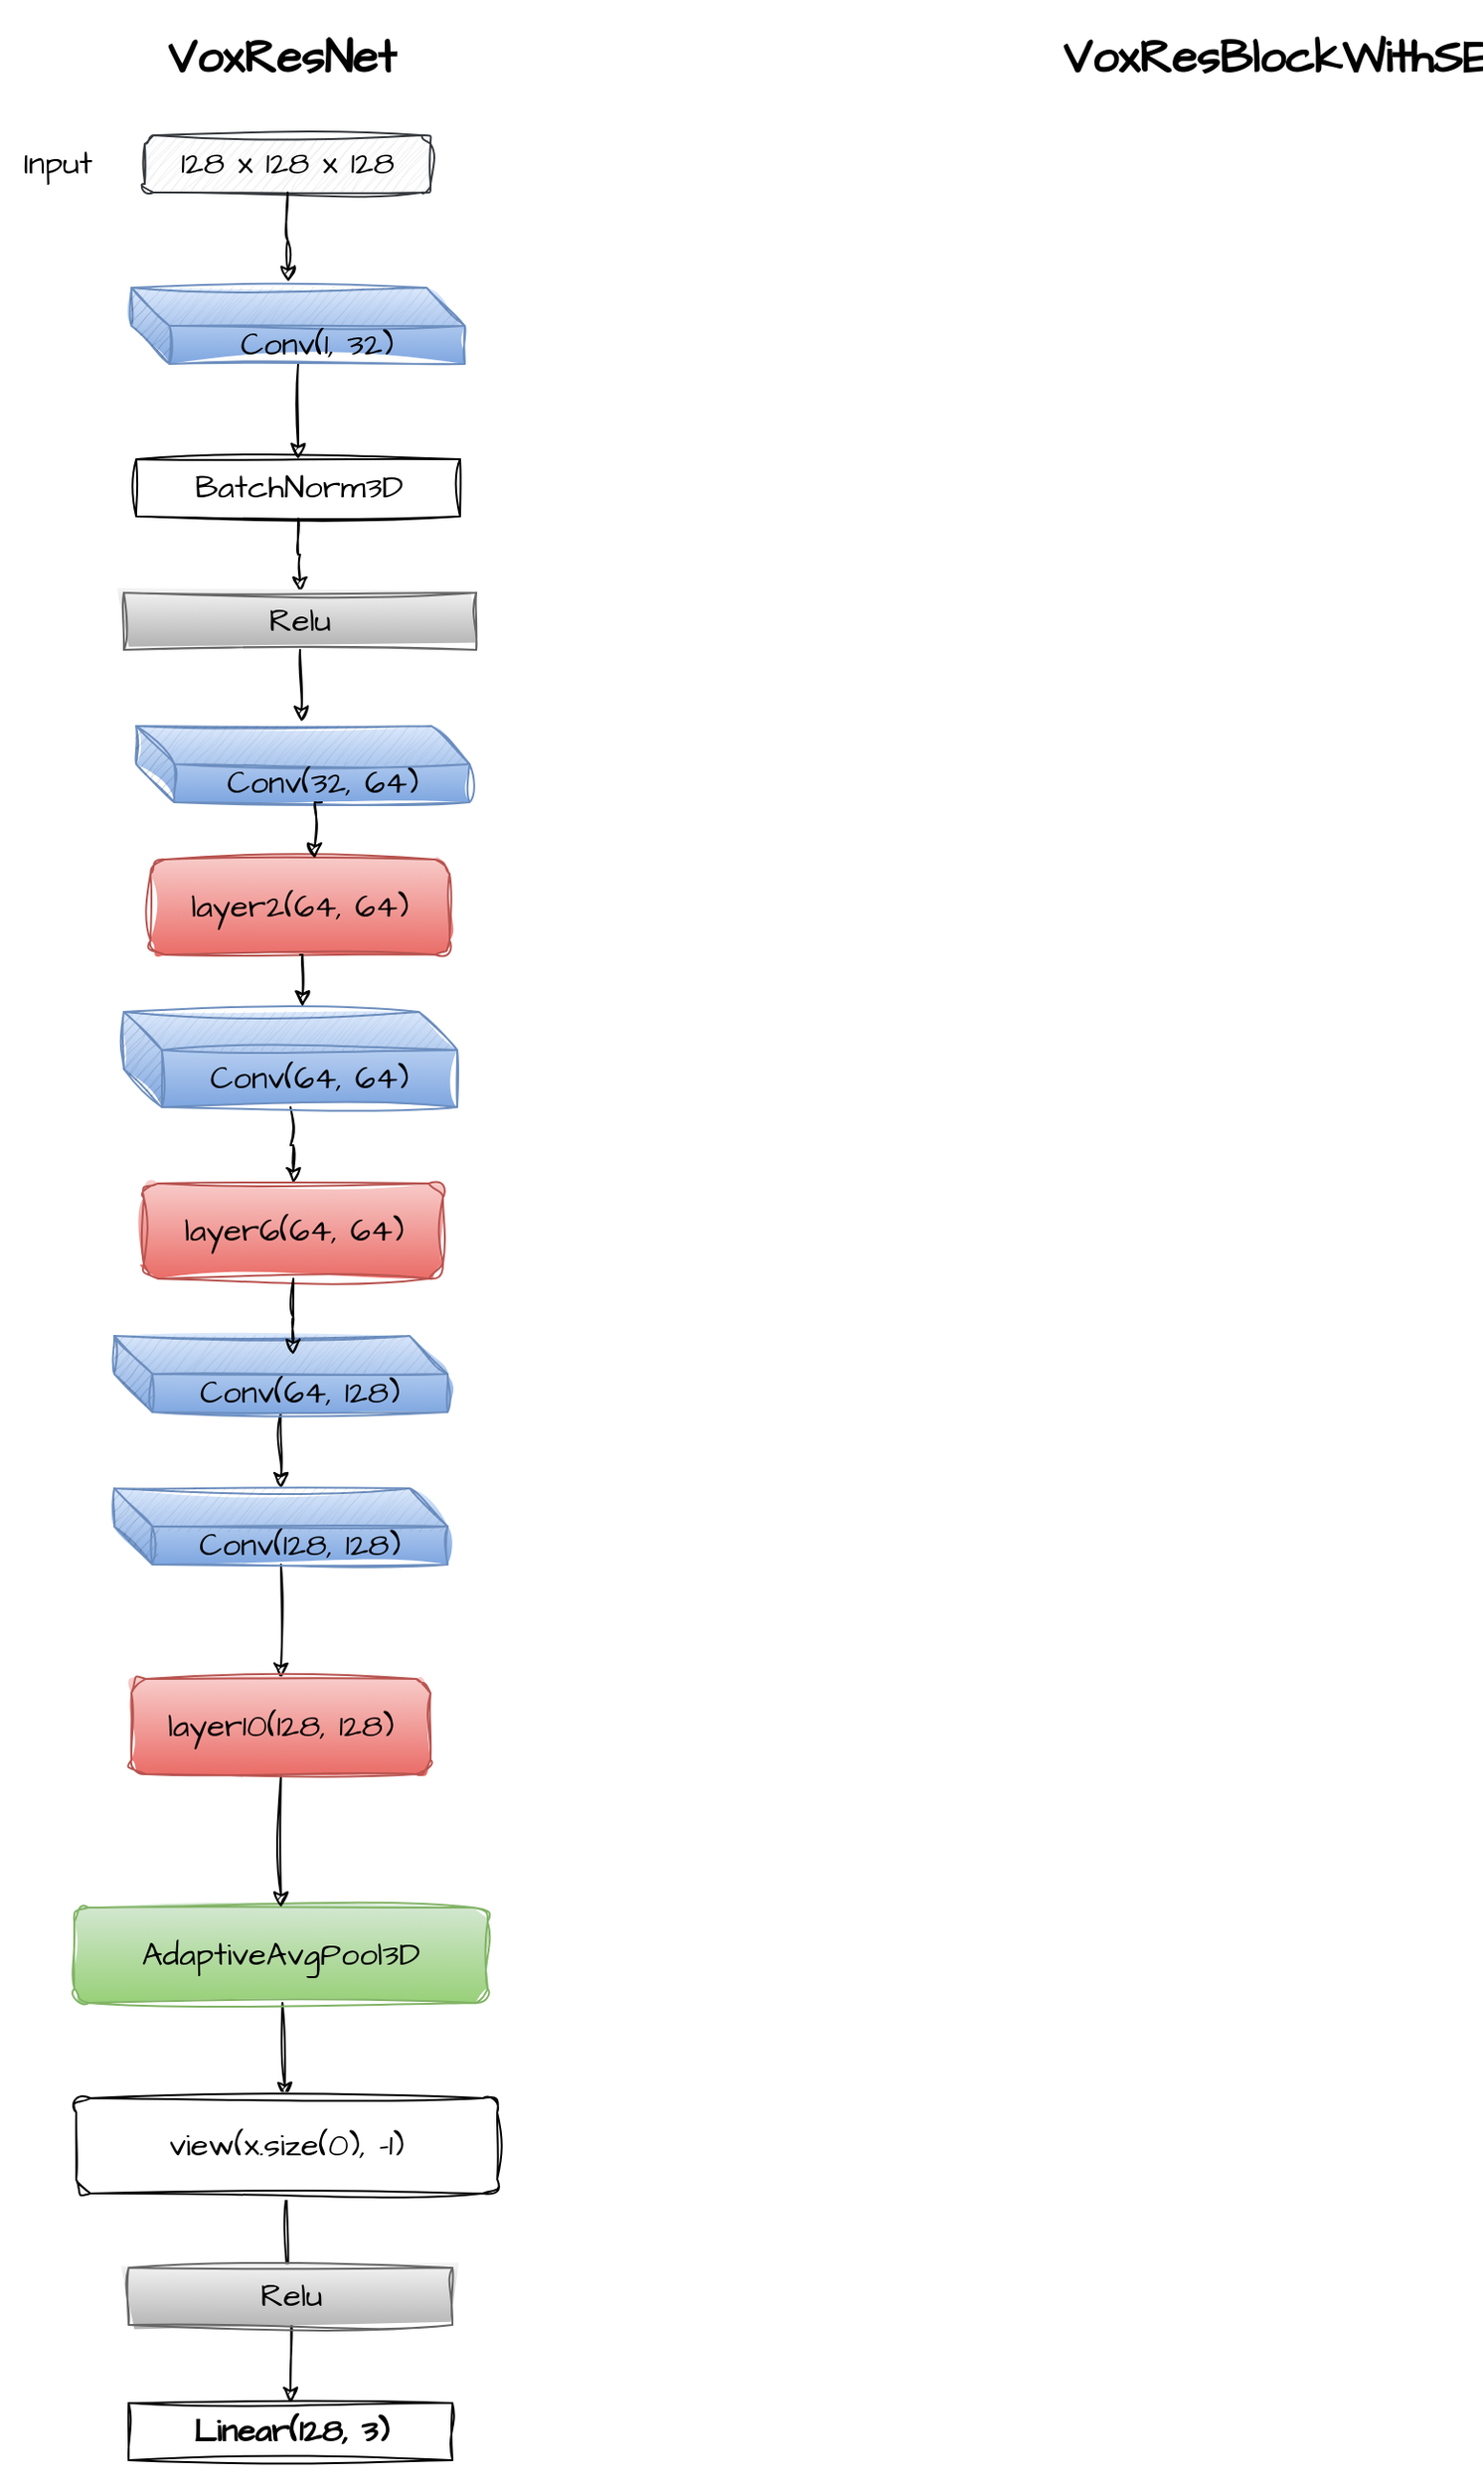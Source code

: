 <mxfile version="24.5.2" type="github" pages="13">
  <diagram name="第 1 页" id="FV1U8RVel5vk3PvPD4CZ">
    <mxGraphModel dx="1185" dy="655" grid="1" gridSize="10" guides="1" tooltips="1" connect="1" arrows="1" fold="1" page="1" pageScale="1" pageWidth="1169" pageHeight="1654" math="0" shadow="0">
      <root>
        <mxCell id="0" />
        <mxCell id="1" parent="0" />
        <mxCell id="i66OuJknFUiWzIPDlY1z-20" style="edgeStyle=orthogonalEdgeStyle;rounded=0;hachureGap=4;orthogonalLoop=1;jettySize=auto;html=1;entryX=0.5;entryY=0;entryDx=0;entryDy=0;fontFamily=Architects Daughter;fontSource=https%3A%2F%2Ffonts.googleapis.com%2Fcss%3Ffamily%3DArchitects%2BDaughter;fontSize=16;sketch=1;curveFitting=1;jiggle=2;" parent="1" source="i66OuJknFUiWzIPDlY1z-1" target="i66OuJknFUiWzIPDlY1z-4" edge="1">
          <mxGeometry relative="1" as="geometry" />
        </mxCell>
        <mxCell id="i66OuJknFUiWzIPDlY1z-1" value="Conv(1, 32)" style="shape=cube;whiteSpace=wrap;html=1;boundedLbl=1;backgroundOutline=1;darkOpacity=0.05;darkOpacity2=0.1;hachureGap=4;fontFamily=Architects Daughter;fontSource=https%3A%2F%2Ffonts.googleapis.com%2Fcss%3Ffamily%3DArchitects%2BDaughter;fontSize=17;rotation=0;labelBackgroundColor=none;fillStyle=auto;shadow=0;fillColor=#dae8fc;gradientColor=#7ea6e0;strokeColor=#6c8ebf;sketch=1;curveFitting=1;jiggle=2;" parent="1" vertex="1">
          <mxGeometry x="129" y="150" width="175" height="40" as="geometry" />
        </mxCell>
        <mxCell id="i66OuJknFUiWzIPDlY1z-2" value="128 x 128 x 128" style="rounded=1;whiteSpace=wrap;html=1;hachureGap=4;fontFamily=Architects Daughter;fontSource=https%3A%2F%2Ffonts.googleapis.com%2Fcss%3Ffamily%3DArchitects%2BDaughter;fontSize=17;labelBackgroundColor=none;fillColor=#eeeeee;strokeColor=#36393d;sketch=1;curveFitting=1;jiggle=2;" parent="1" vertex="1">
          <mxGeometry x="136" y="70" width="150" height="30" as="geometry" />
        </mxCell>
        <mxCell id="i66OuJknFUiWzIPDlY1z-3" value="Input" style="text;html=1;align=center;verticalAlign=middle;resizable=0;points=[];autosize=1;strokeColor=none;fillColor=none;fontSize=17;fontFamily=Architects Daughter;fontSource=https%3A%2F%2Ffonts.googleapis.com%2Fcss%3Ffamily%3DArchitects%2BDaughter;labelBackgroundColor=none;sketch=1;curveFitting=1;jiggle=2;" parent="1" vertex="1">
          <mxGeometry x="60" y="70" width="60" height="30" as="geometry" />
        </mxCell>
        <mxCell id="i66OuJknFUiWzIPDlY1z-22" style="edgeStyle=orthogonalEdgeStyle;rounded=0;hachureGap=4;orthogonalLoop=1;jettySize=auto;html=1;exitX=0.5;exitY=1;exitDx=0;exitDy=0;entryX=0.5;entryY=0;entryDx=0;entryDy=0;fontFamily=Architects Daughter;fontSource=https%3A%2F%2Ffonts.googleapis.com%2Fcss%3Ffamily%3DArchitects%2BDaughter;fontSize=16;sketch=1;curveFitting=1;jiggle=2;" parent="1" source="i66OuJknFUiWzIPDlY1z-4" target="i66OuJknFUiWzIPDlY1z-5" edge="1">
          <mxGeometry relative="1" as="geometry" />
        </mxCell>
        <mxCell id="i66OuJknFUiWzIPDlY1z-4" value="BatchNorm3D" style="rounded=0;whiteSpace=wrap;html=1;hachureGap=4;fontFamily=Architects Daughter;fontSource=https%3A%2F%2Ffonts.googleapis.com%2Fcss%3Ffamily%3DArchitects%2BDaughter;fontSize=17;labelBackgroundColor=none;sketch=1;curveFitting=1;jiggle=2;" parent="1" vertex="1">
          <mxGeometry x="131.5" y="240" width="170" height="30" as="geometry" />
        </mxCell>
        <mxCell id="i66OuJknFUiWzIPDlY1z-5" value="Relu" style="rounded=0;whiteSpace=wrap;html=1;hachureGap=4;fontFamily=Architects Daughter;fontSource=https%3A%2F%2Ffonts.googleapis.com%2Fcss%3Ffamily%3DArchitects%2BDaughter;fontSize=17;labelBackgroundColor=none;fillColor=#f5f5f5;gradientColor=#b3b3b3;strokeColor=#666666;sketch=1;curveFitting=1;jiggle=2;" parent="1" vertex="1">
          <mxGeometry x="125" y="310" width="185" height="30" as="geometry" />
        </mxCell>
        <mxCell id="i66OuJknFUiWzIPDlY1z-6" value="Conv(32, 64)" style="shape=cube;whiteSpace=wrap;html=1;boundedLbl=1;backgroundOutline=1;darkOpacity=0.05;darkOpacity2=0.1;hachureGap=4;fontFamily=Architects Daughter;fontSource=https%3A%2F%2Ffonts.googleapis.com%2Fcss%3Ffamily%3DArchitects%2BDaughter;fontSize=17;rotation=0;labelBackgroundColor=none;fillColor=#dae8fc;gradientColor=#7ea6e0;strokeColor=#6c8ebf;sketch=1;curveFitting=1;jiggle=2;" parent="1" vertex="1">
          <mxGeometry x="131.5" y="380" width="175" height="40" as="geometry" />
        </mxCell>
        <mxCell id="i66OuJknFUiWzIPDlY1z-7" value="layer2(64, 64)" style="rounded=1;whiteSpace=wrap;html=1;hachureGap=4;fontFamily=Architects Daughter;fontSource=https%3A%2F%2Ffonts.googleapis.com%2Fcss%3Ffamily%3DArchitects%2BDaughter;fontSize=17;labelBackgroundColor=none;fillColor=#f8cecc;gradientColor=#ea6b66;strokeColor=#b85450;sketch=1;curveFitting=1;jiggle=2;" parent="1" vertex="1">
          <mxGeometry x="139" y="450" width="157" height="50" as="geometry" />
        </mxCell>
        <mxCell id="i66OuJknFUiWzIPDlY1z-26" style="edgeStyle=orthogonalEdgeStyle;rounded=0;hachureGap=4;orthogonalLoop=1;jettySize=auto;html=1;entryX=0.5;entryY=0;entryDx=0;entryDy=0;fontFamily=Architects Daughter;fontSource=https%3A%2F%2Ffonts.googleapis.com%2Fcss%3Ffamily%3DArchitects%2BDaughter;fontSize=16;sketch=1;curveFitting=1;jiggle=2;" parent="1" source="i66OuJknFUiWzIPDlY1z-8" target="i66OuJknFUiWzIPDlY1z-9" edge="1">
          <mxGeometry relative="1" as="geometry" />
        </mxCell>
        <mxCell id="i66OuJknFUiWzIPDlY1z-8" value="Conv(64, 64)" style="shape=cube;whiteSpace=wrap;html=1;boundedLbl=1;backgroundOutline=1;darkOpacity=0.05;darkOpacity2=0.1;hachureGap=4;fontFamily=Architects Daughter;fontSource=https%3A%2F%2Ffonts.googleapis.com%2Fcss%3Ffamily%3DArchitects%2BDaughter;fontSize=17;rotation=0;labelBackgroundColor=none;fillColor=#dae8fc;gradientColor=#7ea6e0;strokeColor=#6c8ebf;sketch=1;curveFitting=1;jiggle=2;" parent="1" vertex="1">
          <mxGeometry x="125" y="530" width="175" height="50" as="geometry" />
        </mxCell>
        <mxCell id="i66OuJknFUiWzIPDlY1z-9" value="layer6(64, 64)" style="rounded=1;whiteSpace=wrap;html=1;hachureGap=4;fontFamily=Architects Daughter;fontSource=https%3A%2F%2Ffonts.googleapis.com%2Fcss%3Ffamily%3DArchitects%2BDaughter;fontSize=17;labelBackgroundColor=none;fillColor=#f8cecc;gradientColor=#ea6b66;strokeColor=#b85450;sketch=1;curveFitting=1;jiggle=2;" parent="1" vertex="1">
          <mxGeometry x="135.5" y="620" width="157" height="50" as="geometry" />
        </mxCell>
        <mxCell id="i66OuJknFUiWzIPDlY1z-28" value="" style="edgeStyle=orthogonalEdgeStyle;rounded=0;hachureGap=4;orthogonalLoop=1;jettySize=auto;html=1;fontFamily=Architects Daughter;fontSource=https%3A%2F%2Ffonts.googleapis.com%2Fcss%3Ffamily%3DArchitects%2BDaughter;fontSize=16;sketch=1;curveFitting=1;jiggle=2;" parent="1" source="i66OuJknFUiWzIPDlY1z-10" target="i66OuJknFUiWzIPDlY1z-11" edge="1">
          <mxGeometry relative="1" as="geometry" />
        </mxCell>
        <mxCell id="i66OuJknFUiWzIPDlY1z-10" value="Conv(64, 128)" style="shape=cube;whiteSpace=wrap;html=1;boundedLbl=1;backgroundOutline=1;darkOpacity=0.05;darkOpacity2=0.1;hachureGap=4;fontFamily=Architects Daughter;fontSource=https%3A%2F%2Ffonts.googleapis.com%2Fcss%3Ffamily%3DArchitects%2BDaughter;fontSize=17;rotation=0;labelBackgroundColor=none;fillColor=#dae8fc;gradientColor=#7ea6e0;strokeColor=#6c8ebf;sketch=1;curveFitting=1;jiggle=2;" parent="1" vertex="1">
          <mxGeometry x="120" y="700" width="175" height="40" as="geometry" />
        </mxCell>
        <mxCell id="i66OuJknFUiWzIPDlY1z-33" value="" style="edgeStyle=orthogonalEdgeStyle;rounded=0;sketch=1;hachureGap=4;jiggle=2;curveFitting=1;orthogonalLoop=1;jettySize=auto;html=1;fontFamily=Architects Daughter;fontSource=https%3A%2F%2Ffonts.googleapis.com%2Fcss%3Ffamily%3DArchitects%2BDaughter;fontSize=16;" parent="1" source="i66OuJknFUiWzIPDlY1z-11" target="i66OuJknFUiWzIPDlY1z-32" edge="1">
          <mxGeometry relative="1" as="geometry" />
        </mxCell>
        <mxCell id="i66OuJknFUiWzIPDlY1z-11" value="Conv(128, 128)" style="shape=cube;whiteSpace=wrap;html=1;boundedLbl=1;backgroundOutline=1;darkOpacity=0.05;darkOpacity2=0.1;hachureGap=4;fontFamily=Architects Daughter;fontSource=https%3A%2F%2Ffonts.googleapis.com%2Fcss%3Ffamily%3DArchitects%2BDaughter;fontSize=17;rotation=0;labelBackgroundColor=none;fillColor=#dae8fc;gradientColor=#7ea6e0;strokeColor=#6c8ebf;sketch=1;curveFitting=1;jiggle=2;" parent="1" vertex="1">
          <mxGeometry x="120" y="780" width="175" height="40" as="geometry" />
        </mxCell>
        <mxCell id="i66OuJknFUiWzIPDlY1z-30" value="" style="rounded=0;hachureGap=4;orthogonalLoop=1;jettySize=auto;html=1;fontFamily=Architects Daughter;fontSource=https%3A%2F%2Ffonts.googleapis.com%2Fcss%3Ffamily%3DArchitects%2BDaughter;fontSize=16;sketch=1;curveFitting=1;jiggle=2;" parent="1" source="i66OuJknFUiWzIPDlY1z-14" target="i66OuJknFUiWzIPDlY1z-15" edge="1">
          <mxGeometry relative="1" as="geometry" />
        </mxCell>
        <mxCell id="i66OuJknFUiWzIPDlY1z-14" value="AdaptiveAvgPool3D" style="rounded=1;whiteSpace=wrap;html=1;hachureGap=4;fontFamily=Architects Daughter;fontSource=https%3A%2F%2Ffonts.googleapis.com%2Fcss%3Ffamily%3DArchitects%2BDaughter;fontSize=17;labelBackgroundColor=none;fillColor=#d5e8d4;gradientColor=#97d077;strokeColor=#82b366;sketch=1;curveFitting=1;jiggle=2;" parent="1" vertex="1">
          <mxGeometry x="99" y="1000" width="217" height="50" as="geometry" />
        </mxCell>
        <mxCell id="i66OuJknFUiWzIPDlY1z-31" value="" style="edgeStyle=orthogonalEdgeStyle;rounded=0;hachureGap=4;orthogonalLoop=1;jettySize=auto;html=1;fontFamily=Architects Daughter;fontSource=https%3A%2F%2Ffonts.googleapis.com%2Fcss%3Ffamily%3DArchitects%2BDaughter;fontSize=16;sketch=1;curveFitting=1;jiggle=2;" parent="1" source="i66OuJknFUiWzIPDlY1z-15" target="i66OuJknFUiWzIPDlY1z-18" edge="1">
          <mxGeometry relative="1" as="geometry" />
        </mxCell>
        <mxCell id="i66OuJknFUiWzIPDlY1z-15" value="&lt;div style=&quot;text-align: left; font-size: 17px;&quot;&gt;&lt;span style=&quot;font-size: 17px;&quot;&gt;view(x.size(&lt;/span&gt;&lt;font style=&quot;font-size: 17px;&quot;&gt;0), -1)&lt;/font&gt;&lt;/div&gt;" style="rounded=1;whiteSpace=wrap;html=1;hachureGap=4;fontFamily=Architects Daughter;fontSource=https%3A%2F%2Ffonts.googleapis.com%2Fcss%3Ffamily%3DArchitects%2BDaughter;fontSize=17;labelBackgroundColor=none;sketch=1;curveFitting=1;jiggle=2;" parent="1" vertex="1">
          <mxGeometry x="100" y="1100" width="221" height="50" as="geometry" />
        </mxCell>
        <mxCell id="i66OuJknFUiWzIPDlY1z-17" value="Relu" style="rounded=0;whiteSpace=wrap;html=1;hachureGap=4;fontFamily=Architects Daughter;fontSource=https%3A%2F%2Ffonts.googleapis.com%2Fcss%3Ffamily%3DArchitects%2BDaughter;fontSize=17;labelBackgroundColor=none;fillColor=#f5f5f5;gradientColor=#b3b3b3;strokeColor=#666666;sketch=1;curveFitting=1;jiggle=2;" parent="1" vertex="1">
          <mxGeometry x="127.5" y="1189" width="170" height="30" as="geometry" />
        </mxCell>
        <mxCell id="i66OuJknFUiWzIPDlY1z-18" value="&lt;h3 style=&quot;font-size: 17px;&quot;&gt;&lt;font style=&quot;font-size: 17px;&quot;&gt;Linear(128, 3)&lt;/font&gt;&lt;/h3&gt;" style="rounded=0;whiteSpace=wrap;html=1;hachureGap=4;fontFamily=Architects Daughter;fontSource=https%3A%2F%2Ffonts.googleapis.com%2Fcss%3Ffamily%3DArchitects%2BDaughter;labelBackgroundColor=none;fontSize=17;sketch=1;curveFitting=1;jiggle=2;" parent="1" vertex="1">
          <mxGeometry x="127.5" y="1260" width="170" height="30" as="geometry" />
        </mxCell>
        <mxCell id="i66OuJknFUiWzIPDlY1z-19" style="edgeStyle=orthogonalEdgeStyle;rounded=0;hachureGap=4;orthogonalLoop=1;jettySize=auto;html=1;exitX=0.5;exitY=1;exitDx=0;exitDy=0;entryX=0.471;entryY=-0.075;entryDx=0;entryDy=0;entryPerimeter=0;fontFamily=Architects Daughter;fontSource=https%3A%2F%2Ffonts.googleapis.com%2Fcss%3Ffamily%3DArchitects%2BDaughter;fontSize=16;sketch=1;curveFitting=1;jiggle=2;" parent="1" source="i66OuJknFUiWzIPDlY1z-2" target="i66OuJknFUiWzIPDlY1z-1" edge="1">
          <mxGeometry relative="1" as="geometry" />
        </mxCell>
        <mxCell id="i66OuJknFUiWzIPDlY1z-23" style="edgeStyle=orthogonalEdgeStyle;rounded=0;hachureGap=4;orthogonalLoop=1;jettySize=auto;html=1;exitX=0.5;exitY=1;exitDx=0;exitDy=0;entryX=0.496;entryY=-0.053;entryDx=0;entryDy=0;entryPerimeter=0;fontFamily=Architects Daughter;fontSource=https%3A%2F%2Ffonts.googleapis.com%2Fcss%3Ffamily%3DArchitects%2BDaughter;fontSize=16;sketch=1;curveFitting=1;jiggle=2;" parent="1" source="i66OuJknFUiWzIPDlY1z-5" target="i66OuJknFUiWzIPDlY1z-6" edge="1">
          <mxGeometry relative="1" as="geometry" />
        </mxCell>
        <mxCell id="i66OuJknFUiWzIPDlY1z-24" style="edgeStyle=orthogonalEdgeStyle;rounded=0;hachureGap=4;orthogonalLoop=1;jettySize=auto;html=1;exitX=0;exitY=0;exitDx=97.5;exitDy=40;exitPerimeter=0;entryX=0.549;entryY=-0.008;entryDx=0;entryDy=0;entryPerimeter=0;fontFamily=Architects Daughter;fontSource=https%3A%2F%2Ffonts.googleapis.com%2Fcss%3Ffamily%3DArchitects%2BDaughter;fontSize=16;sketch=1;curveFitting=1;jiggle=2;" parent="1" source="i66OuJknFUiWzIPDlY1z-6" target="i66OuJknFUiWzIPDlY1z-7" edge="1">
          <mxGeometry relative="1" as="geometry" />
        </mxCell>
        <mxCell id="i66OuJknFUiWzIPDlY1z-25" style="edgeStyle=orthogonalEdgeStyle;rounded=0;hachureGap=4;orthogonalLoop=1;jettySize=auto;html=1;exitX=0.5;exitY=1;exitDx=0;exitDy=0;entryX=0.536;entryY=-0.054;entryDx=0;entryDy=0;entryPerimeter=0;fontFamily=Architects Daughter;fontSource=https%3A%2F%2Ffonts.googleapis.com%2Fcss%3Ffamily%3DArchitects%2BDaughter;fontSize=16;sketch=1;curveFitting=1;jiggle=2;" parent="1" source="i66OuJknFUiWzIPDlY1z-7" target="i66OuJknFUiWzIPDlY1z-8" edge="1">
          <mxGeometry relative="1" as="geometry" />
        </mxCell>
        <mxCell id="i66OuJknFUiWzIPDlY1z-27" style="edgeStyle=orthogonalEdgeStyle;rounded=0;hachureGap=4;orthogonalLoop=1;jettySize=auto;html=1;exitX=0.5;exitY=1;exitDx=0;exitDy=0;entryX=0.536;entryY=0.25;entryDx=0;entryDy=0;entryPerimeter=0;fontFamily=Architects Daughter;fontSource=https%3A%2F%2Ffonts.googleapis.com%2Fcss%3Ffamily%3DArchitects%2BDaughter;fontSize=16;sketch=1;curveFitting=1;jiggle=2;" parent="1" source="i66OuJknFUiWzIPDlY1z-9" target="i66OuJknFUiWzIPDlY1z-10" edge="1">
          <mxGeometry relative="1" as="geometry" />
        </mxCell>
        <mxCell id="i66OuJknFUiWzIPDlY1z-34" value="" style="edgeStyle=orthogonalEdgeStyle;rounded=0;sketch=1;hachureGap=4;jiggle=2;curveFitting=1;orthogonalLoop=1;jettySize=auto;html=1;fontFamily=Architects Daughter;fontSource=https%3A%2F%2Ffonts.googleapis.com%2Fcss%3Ffamily%3DArchitects%2BDaughter;fontSize=16;" parent="1" source="i66OuJknFUiWzIPDlY1z-32" target="i66OuJknFUiWzIPDlY1z-14" edge="1">
          <mxGeometry relative="1" as="geometry" />
        </mxCell>
        <mxCell id="i66OuJknFUiWzIPDlY1z-32" value="layer10(128, 128)" style="rounded=1;whiteSpace=wrap;html=1;hachureGap=4;fontFamily=Architects Daughter;fontSource=https%3A%2F%2Ffonts.googleapis.com%2Fcss%3Ffamily%3DArchitects%2BDaughter;fontSize=17;labelBackgroundColor=none;fillColor=#f8cecc;gradientColor=#ea6b66;strokeColor=#b85450;sketch=1;curveFitting=1;jiggle=2;" parent="1" vertex="1">
          <mxGeometry x="129" y="880" width="157" height="50" as="geometry" />
        </mxCell>
        <mxCell id="i66OuJknFUiWzIPDlY1z-36" value="&lt;h1&gt;VoxResNet&lt;/h1&gt;" style="text;whiteSpace=wrap;html=1;fontFamily=Architects Daughter;fontSource=https%3A%2F%2Ffonts.googleapis.com%2Fcss%3Ffamily%3DArchitects%2BDaughter;align=center;horizontal=1;verticalAlign=middle;" parent="1" vertex="1">
          <mxGeometry x="157.5" y="10" width="100" height="40" as="geometry" />
        </mxCell>
        <mxCell id="i66OuJknFUiWzIPDlY1z-37" value="&lt;h1&gt;VoxResBlockWithSE&lt;/h1&gt;" style="text;whiteSpace=wrap;html=1;align=center;horizontal=1;verticalAlign=middle;fontFamily=Architects Daughter;fontSource=https%3A%2F%2Ffonts.googleapis.com%2Fcss%3Ffamily%3DArchitects%2BDaughter;" parent="1" vertex="1">
          <mxGeometry x="680" y="10" width="100" height="40" as="geometry" />
        </mxCell>
      </root>
    </mxGraphModel>
  </diagram>
  <diagram id="NcMW6OEu59IJlVAa_Q5n" name="第 2 页">
    <mxGraphModel dx="2074" dy="1146" grid="1" gridSize="10" guides="1" tooltips="1" connect="1" arrows="1" fold="1" page="1" pageScale="1" pageWidth="1169" pageHeight="1654" math="0" shadow="0">
      <root>
        <mxCell id="0" />
        <mxCell id="1" parent="0" />
        <mxCell id="ts4QMzwPjkqjF2i6U33O-9" value="" style="edgeStyle=orthogonalEdgeStyle;rounded=0;sketch=1;hachureGap=4;jiggle=2;curveFitting=1;orthogonalLoop=1;jettySize=auto;html=1;labelBackgroundColor=none;strokeColor=#788AA3;fontColor=default;" parent="1" source="ts4QMzwPjkqjF2i6U33O-2" target="ts4QMzwPjkqjF2i6U33O-5" edge="1">
          <mxGeometry relative="1" as="geometry" />
        </mxCell>
        <mxCell id="ts4QMzwPjkqjF2i6U33O-2" value="&lt;h1&gt;&lt;font face=&quot;Comic Sans MS&quot;&gt;VoxResNet +&amp;nbsp;CBAM&amp;nbsp;&lt;/font&gt;&lt;/h1&gt;" style="rounded=1;whiteSpace=wrap;html=1;sketch=1;hachureGap=4;jiggle=2;curveFitting=1;labelBackgroundColor=none;fillColor=#B2C9AB;strokeColor=#788AA3;fontColor=#46495D;" parent="1" vertex="1">
          <mxGeometry x="420" y="300" width="350" height="90" as="geometry" />
        </mxCell>
        <mxCell id="ts4QMzwPjkqjF2i6U33O-8" value="" style="edgeStyle=orthogonalEdgeStyle;rounded=0;sketch=1;hachureGap=4;jiggle=2;curveFitting=1;orthogonalLoop=1;jettySize=auto;html=1;labelBackgroundColor=none;strokeColor=#788AA3;fontColor=default;" parent="1" source="ts4QMzwPjkqjF2i6U33O-3" target="ts4QMzwPjkqjF2i6U33O-2" edge="1">
          <mxGeometry relative="1" as="geometry" />
        </mxCell>
        <mxCell id="ts4QMzwPjkqjF2i6U33O-3" value="&lt;h1&gt;&lt;font face=&quot;Comic Sans MS&quot;&gt;VoxResNet&lt;/font&gt;&lt;/h1&gt;" style="rounded=1;whiteSpace=wrap;html=1;sketch=1;hachureGap=4;jiggle=2;curveFitting=1;labelBackgroundColor=none;fillColor=#B2C9AB;strokeColor=#788AA3;fontColor=#46495D;" parent="1" vertex="1">
          <mxGeometry x="420" y="130" width="350" height="90" as="geometry" />
        </mxCell>
        <mxCell id="ts4QMzwPjkqjF2i6U33O-10" value="" style="edgeStyle=orthogonalEdgeStyle;rounded=0;sketch=1;hachureGap=4;jiggle=2;curveFitting=1;orthogonalLoop=1;jettySize=auto;html=1;labelBackgroundColor=none;strokeColor=#788AA3;fontColor=default;" parent="1" source="ts4QMzwPjkqjF2i6U33O-5" target="ts4QMzwPjkqjF2i6U33O-6" edge="1">
          <mxGeometry relative="1" as="geometry" />
        </mxCell>
        <mxCell id="ts4QMzwPjkqjF2i6U33O-5" value="&lt;h1&gt;&lt;font face=&quot;Comic Sans MS&quot;&gt;MedicalNet&lt;/font&gt;&lt;/h1&gt;" style="rounded=1;whiteSpace=wrap;html=1;sketch=1;hachureGap=4;jiggle=2;curveFitting=1;labelBackgroundColor=none;fillColor=#B2C9AB;strokeColor=#788AA3;fontColor=#46495D;" parent="1" vertex="1">
          <mxGeometry x="420" y="480" width="350" height="90" as="geometry" />
        </mxCell>
        <mxCell id="ts4QMzwPjkqjF2i6U33O-11" value="" style="edgeStyle=orthogonalEdgeStyle;rounded=0;sketch=1;hachureGap=4;jiggle=2;curveFitting=1;orthogonalLoop=1;jettySize=auto;html=1;labelBackgroundColor=none;strokeColor=#788AA3;fontColor=default;" parent="1" source="ts4QMzwPjkqjF2i6U33O-6" target="ts4QMzwPjkqjF2i6U33O-7" edge="1">
          <mxGeometry relative="1" as="geometry" />
        </mxCell>
        <mxCell id="ts4QMzwPjkqjF2i6U33O-6" value="&lt;h1&gt;&lt;font face=&quot;Comic Sans MS&quot;&gt;MedicalNet + VoxResNet&lt;/font&gt;&lt;/h1&gt;" style="rounded=1;whiteSpace=wrap;html=1;sketch=1;hachureGap=4;jiggle=2;curveFitting=1;labelBackgroundColor=none;fillColor=#B2C9AB;strokeColor=#788AA3;fontColor=#46495D;" parent="1" vertex="1">
          <mxGeometry x="420" y="650" width="350" height="90" as="geometry" />
        </mxCell>
        <mxCell id="ts4QMzwPjkqjF2i6U33O-7" value="&lt;h1&gt;&lt;font face=&quot;Comic Sans MS&quot;&gt;MedicalNet + VoxResNet&lt;br&gt;+CBAM&lt;/font&gt;&lt;/h1&gt;" style="rounded=1;whiteSpace=wrap;html=1;sketch=1;hachureGap=4;jiggle=2;curveFitting=1;labelBackgroundColor=none;fillColor=#B2C9AB;strokeColor=#788AA3;fontColor=#46495D;" parent="1" vertex="1">
          <mxGeometry x="420" y="830" width="350" height="90" as="geometry" />
        </mxCell>
      </root>
    </mxGraphModel>
  </diagram>
  <diagram id="z9UBVQ3JpZg4zFkkk3L1" name="图2">
    <mxGraphModel dx="1185" dy="655" grid="1" gridSize="10" guides="1" tooltips="1" connect="1" arrows="1" fold="1" page="1" pageScale="1" pageWidth="1169" pageHeight="1654" math="0" shadow="0">
      <root>
        <mxCell id="0" />
        <mxCell id="1" parent="0" />
        <mxCell id="uNTBBeGiAJ19lMRjd1W0-3" value="" style="edgeStyle=orthogonalEdgeStyle;rounded=0;orthogonalLoop=1;jettySize=auto;html=1;fontSize=15;labelBackgroundColor=none;fontColor=default;" parent="1" source="uNTBBeGiAJ19lMRjd1W0-1" target="uNTBBeGiAJ19lMRjd1W0-2" edge="1">
          <mxGeometry relative="1" as="geometry" />
        </mxCell>
        <mxCell id="uNTBBeGiAJ19lMRjd1W0-1" value="&lt;font style=&quot;font-size: 15px;&quot;&gt;卷积层&lt;/font&gt;" style="rounded=1;whiteSpace=wrap;html=1;hachureGap=4;fontSize=15;labelBackgroundColor=none;" parent="1" vertex="1">
          <mxGeometry x="320" y="180" width="140" height="40" as="geometry" />
        </mxCell>
        <mxCell id="uNTBBeGiAJ19lMRjd1W0-5" value="" style="edgeStyle=orthogonalEdgeStyle;rounded=0;orthogonalLoop=1;jettySize=auto;html=1;entryX=0.145;entryY=0.145;entryDx=0;entryDy=0;entryPerimeter=0;fontSize=15;labelBackgroundColor=none;fontColor=default;" parent="1" source="uNTBBeGiAJ19lMRjd1W0-2" target="uNTBBeGiAJ19lMRjd1W0-4" edge="1">
          <mxGeometry relative="1" as="geometry" />
        </mxCell>
        <mxCell id="uNTBBeGiAJ19lMRjd1W0-2" value="&lt;font style=&quot;font-size: 15px;&quot;&gt;卷积层&lt;/font&gt;" style="rounded=1;whiteSpace=wrap;html=1;hachureGap=4;fontSize=15;labelBackgroundColor=none;" parent="1" vertex="1">
          <mxGeometry x="320" y="280" width="140" height="40" as="geometry" />
        </mxCell>
        <mxCell id="uNTBBeGiAJ19lMRjd1W0-4" value="" style="verticalLabelPosition=bottom;verticalAlign=top;html=1;shape=mxgraph.flowchart.or;rotation=45;fontSize=15;labelBackgroundColor=none;" parent="1" vertex="1">
          <mxGeometry x="370" y="380" width="40" height="40" as="geometry" />
        </mxCell>
        <mxCell id="uNTBBeGiAJ19lMRjd1W0-6" value="" style="edgeStyle=orthogonalEdgeStyle;rounded=0;orthogonalLoop=1;jettySize=auto;html=1;entryX=0.145;entryY=0.145;entryDx=0;entryDy=0;entryPerimeter=0;fontSize=15;labelBackgroundColor=none;fontColor=default;" parent="1" edge="1">
          <mxGeometry relative="1" as="geometry">
            <mxPoint x="389.66" y="420" as="sourcePoint" />
            <mxPoint x="389.66" y="480" as="targetPoint" />
          </mxGeometry>
        </mxCell>
        <mxCell id="uNTBBeGiAJ19lMRjd1W0-7" value="" style="edgeStyle=orthogonalEdgeStyle;rounded=0;orthogonalLoop=1;jettySize=auto;html=1;entryX=0.145;entryY=0.145;entryDx=0;entryDy=0;entryPerimeter=0;fontSize=15;labelBackgroundColor=none;fontColor=default;" parent="1" edge="1">
          <mxGeometry relative="1" as="geometry">
            <mxPoint x="389.66" y="120" as="sourcePoint" />
            <mxPoint x="389.66" y="180" as="targetPoint" />
            <Array as="points">
              <mxPoint x="390" y="150" />
              <mxPoint x="390" y="150" />
            </Array>
          </mxGeometry>
        </mxCell>
        <mxCell id="uNTBBeGiAJ19lMRjd1W0-8" value="" style="edgeStyle=orthogonalEdgeStyle;rounded=0;orthogonalLoop=1;jettySize=auto;html=1;entryX=0.855;entryY=0.145;entryDx=0;entryDy=0;entryPerimeter=0;fontSize=15;labelBackgroundColor=none;fontColor=default;" parent="1" target="uNTBBeGiAJ19lMRjd1W0-4" edge="1">
          <mxGeometry relative="1" as="geometry">
            <mxPoint x="390" y="140" as="sourcePoint" />
            <mxPoint x="420" y="410" as="targetPoint" />
            <Array as="points">
              <mxPoint x="520" y="140" />
              <mxPoint x="520" y="400" />
            </Array>
          </mxGeometry>
        </mxCell>
        <mxCell id="uNTBBeGiAJ19lMRjd1W0-9" value="&lt;font style=&quot;font-size: 15px;&quot;&gt;X&lt;/font&gt;" style="text;html=1;align=center;verticalAlign=middle;resizable=0;points=[];autosize=1;strokeColor=none;fillColor=none;fontSize=15;labelBackgroundColor=none;" parent="1" vertex="1">
          <mxGeometry x="525" y="248" width="30" height="30" as="geometry" />
        </mxCell>
        <mxCell id="uNTBBeGiAJ19lMRjd1W0-10" value="&lt;font style=&quot;font-size: 15px;&quot;&gt;ReLU&lt;/font&gt;" style="text;html=1;align=center;verticalAlign=middle;resizable=0;points=[];autosize=1;strokeColor=none;fillColor=none;fontSize=15;labelBackgroundColor=none;" parent="1" vertex="1">
          <mxGeometry x="385" y="232" width="60" height="30" as="geometry" />
        </mxCell>
        <mxCell id="uNTBBeGiAJ19lMRjd1W0-11" value="&lt;font style=&quot;font-size: 15px;&quot;&gt;ReLU&lt;/font&gt;" style="text;html=1;align=center;verticalAlign=middle;resizable=0;points=[];autosize=1;strokeColor=none;fillColor=none;fontSize=15;labelBackgroundColor=none;" parent="1" vertex="1">
          <mxGeometry x="395" y="430" width="60" height="30" as="geometry" />
        </mxCell>
        <mxCell id="uNTBBeGiAJ19lMRjd1W0-12" value="Y&lt;font style=&quot;font-size: 15px;&quot;&gt;n&lt;/font&gt;" style="text;html=1;align=center;verticalAlign=middle;resizable=0;points=[];autosize=1;strokeColor=none;fillColor=none;fontSize=15;labelBackgroundColor=none;" parent="1" vertex="1">
          <mxGeometry x="370" y="477" width="40" height="30" as="geometry" />
        </mxCell>
        <mxCell id="uNTBBeGiAJ19lMRjd1W0-13" value="&lt;font style=&quot;font-size: 15px;&quot;&gt;Xn&lt;/font&gt;" style="text;html=1;align=center;verticalAlign=middle;resizable=0;points=[];autosize=1;strokeColor=none;fillColor=none;fontSize=15;labelBackgroundColor=none;" parent="1" vertex="1">
          <mxGeometry x="305" y="118" width="40" height="30" as="geometry" />
        </mxCell>
        <mxCell id="uNTBBeGiAJ19lMRjd1W0-14" value="&lt;font style=&quot;font-size: 15px;&quot;&gt;F(x)&lt;/font&gt;" style="text;html=1;align=center;verticalAlign=middle;resizable=0;points=[];autosize=1;strokeColor=none;fillColor=none;fontSize=15;labelBackgroundColor=none;" parent="1" vertex="1">
          <mxGeometry x="300" y="232" width="50" height="30" as="geometry" />
        </mxCell>
        <mxCell id="uNTBBeGiAJ19lMRjd1W0-15" value="&lt;font style=&quot;font-size: 15px;&quot;&gt;F(x) + Xn&lt;/font&gt;" style="text;html=1;align=center;verticalAlign=middle;resizable=0;points=[];autosize=1;strokeColor=none;fillColor=none;fontSize=15;labelBackgroundColor=none;" parent="1" vertex="1">
          <mxGeometry x="280" y="385" width="90" height="30" as="geometry" />
        </mxCell>
      </root>
    </mxGraphModel>
  </diagram>
  <diagram id="mM9J684fC9dEi9mdCejm" name="图4">
    <mxGraphModel dx="2074" dy="1146" grid="1" gridSize="10" guides="1" tooltips="1" connect="1" arrows="1" fold="1" page="1" pageScale="1" pageWidth="1169" pageHeight="1654" math="0" shadow="0">
      <root>
        <mxCell id="0" />
        <mxCell id="1" parent="0" />
        <mxCell id="lP45ktwhHy9JhthMGvN5-1" value="" style="edgeStyle=orthogonalEdgeStyle;rounded=0;orthogonalLoop=1;jettySize=auto;html=1;fontSize=15;labelBackgroundColor=none;fontColor=default;" parent="1" source="lP45ktwhHy9JhthMGvN5-2" target="lP45ktwhHy9JhthMGvN5-4" edge="1">
          <mxGeometry relative="1" as="geometry" />
        </mxCell>
        <mxCell id="lP45ktwhHy9JhthMGvN5-2" value="Conv_3 x 3 x 3" style="rounded=1;whiteSpace=wrap;html=1;hachureGap=4;fontSize=15;labelBackgroundColor=none;" parent="1" vertex="1">
          <mxGeometry x="320" y="190" width="140" height="40" as="geometry" />
        </mxCell>
        <mxCell id="lP45ktwhHy9JhthMGvN5-17" value="" style="edgeStyle=orthogonalEdgeStyle;rounded=0;orthogonalLoop=1;jettySize=auto;html=1;" parent="1" source="lP45ktwhHy9JhthMGvN5-4" target="lP45ktwhHy9JhthMGvN5-16" edge="1">
          <mxGeometry relative="1" as="geometry" />
        </mxCell>
        <mxCell id="lP45ktwhHy9JhthMGvN5-4" value="&lt;font style=&quot;font-size: 15px;&quot;&gt;DWcon_3 x 3 x 3&lt;/font&gt;" style="rounded=1;whiteSpace=wrap;html=1;hachureGap=4;fontSize=15;labelBackgroundColor=none;" parent="1" vertex="1">
          <mxGeometry x="320" y="280" width="140" height="40" as="geometry" />
        </mxCell>
        <mxCell id="lP45ktwhHy9JhthMGvN5-7" value="" style="edgeStyle=orthogonalEdgeStyle;rounded=0;orthogonalLoop=1;jettySize=auto;html=1;entryX=0.5;entryY=0;entryDx=0;entryDy=0;fontSize=15;labelBackgroundColor=none;fontColor=default;" parent="1" target="lP45ktwhHy9JhthMGvN5-2" edge="1">
          <mxGeometry relative="1" as="geometry">
            <mxPoint x="390" y="140" as="sourcePoint" />
            <mxPoint x="389.66" y="180" as="targetPoint" />
            <Array as="points">
              <mxPoint x="390" y="150" />
            </Array>
          </mxGeometry>
        </mxCell>
        <mxCell id="lP45ktwhHy9JhthMGvN5-8" value="" style="edgeStyle=orthogonalEdgeStyle;rounded=0;orthogonalLoop=1;jettySize=auto;html=1;entryX=0.881;entryY=0.038;entryDx=0;entryDy=0;entryPerimeter=0;fontSize=15;labelBackgroundColor=none;fontColor=default;" parent="1" target="VSZEnC5g39pFUrboeXJj-1" edge="1">
          <mxGeometry relative="1" as="geometry">
            <mxPoint x="460" y="210" as="sourcePoint" />
            <mxPoint x="480.082" y="470" as="targetPoint" />
            <Array as="points">
              <mxPoint x="510" y="210" />
              <mxPoint x="510" y="528" />
              <mxPoint x="480" y="528" />
            </Array>
          </mxGeometry>
        </mxCell>
        <mxCell id="lP45ktwhHy9JhthMGvN5-10" value="&lt;font style=&quot;font-size: 15px;&quot;&gt;ReLU&lt;/font&gt;" style="text;html=1;align=center;verticalAlign=middle;resizable=0;points=[];autosize=1;strokeColor=none;fillColor=none;fontSize=15;labelBackgroundColor=none;" parent="1" vertex="1">
          <mxGeometry x="390" y="232" width="60" height="30" as="geometry" />
        </mxCell>
        <mxCell id="lP45ktwhHy9JhthMGvN5-13" value="&lt;font style=&quot;font-size: 15px;&quot;&gt;X&lt;/font&gt;" style="text;html=1;align=center;verticalAlign=middle;resizable=0;points=[];autosize=1;strokeColor=none;fillColor=none;fontSize=15;labelBackgroundColor=none;" parent="1" vertex="1">
          <mxGeometry x="350" y="140" width="30" height="30" as="geometry" />
        </mxCell>
        <mxCell id="lP45ktwhHy9JhthMGvN5-19" value="" style="edgeStyle=orthogonalEdgeStyle;rounded=0;orthogonalLoop=1;jettySize=auto;html=1;" parent="1" source="lP45ktwhHy9JhthMGvN5-16" target="lP45ktwhHy9JhthMGvN5-18" edge="1">
          <mxGeometry relative="1" as="geometry" />
        </mxCell>
        <mxCell id="lP45ktwhHy9JhthMGvN5-16" value="&lt;font style=&quot;font-size: 15px;&quot;&gt;PWcon_1 x 1 x 1&lt;/font&gt;" style="rounded=1;whiteSpace=wrap;html=1;hachureGap=4;fontSize=15;labelBackgroundColor=none;" parent="1" vertex="1">
          <mxGeometry x="320" y="360" width="140" height="40" as="geometry" />
        </mxCell>
        <mxCell id="VSZEnC5g39pFUrboeXJj-2" value="" style="edgeStyle=orthogonalEdgeStyle;rounded=0;orthogonalLoop=1;jettySize=auto;html=1;entryX=0.145;entryY=0.145;entryDx=0;entryDy=0;entryPerimeter=0;" parent="1" source="lP45ktwhHy9JhthMGvN5-18" target="VSZEnC5g39pFUrboeXJj-1" edge="1">
          <mxGeometry relative="1" as="geometry" />
        </mxCell>
        <mxCell id="lP45ktwhHy9JhthMGvN5-18" value="&lt;font style=&quot;font-size: 15px;&quot;&gt;SENet&lt;/font&gt;" style="rounded=1;whiteSpace=wrap;html=1;hachureGap=4;fontSize=15;labelBackgroundColor=none;" parent="1" vertex="1">
          <mxGeometry x="320" y="440" width="140" height="40" as="geometry" />
        </mxCell>
        <mxCell id="lP45ktwhHy9JhthMGvN5-21" value="&lt;font style=&quot;font-size: 15px;&quot;&gt;ReLU&lt;/font&gt;" style="text;html=1;align=center;verticalAlign=middle;resizable=0;points=[];autosize=1;strokeColor=none;fillColor=none;fontSize=15;labelBackgroundColor=none;" parent="1" vertex="1">
          <mxGeometry x="400" y="550" width="60" height="30" as="geometry" />
        </mxCell>
        <mxCell id="VSZEnC5g39pFUrboeXJj-1" value="" style="verticalLabelPosition=bottom;verticalAlign=top;html=1;shape=mxgraph.flowchart.or;rotation=45;fontSize=15;labelBackgroundColor=none;" parent="1" vertex="1">
          <mxGeometry x="370" y="510" width="40" height="40" as="geometry" />
        </mxCell>
        <mxCell id="VSZEnC5g39pFUrboeXJj-4" value="" style="edgeStyle=orthogonalEdgeStyle;rounded=0;orthogonalLoop=1;jettySize=auto;html=1;" parent="1" edge="1">
          <mxGeometry relative="1" as="geometry">
            <mxPoint x="390" y="550" as="sourcePoint" />
            <mxPoint x="390" y="590" as="targetPoint" />
          </mxGeometry>
        </mxCell>
        <mxCell id="VSZEnC5g39pFUrboeXJj-5" value="X&lt;div style=&quot;font-size: 15px;&quot;&gt;identity&lt;/div&gt;" style="text;html=1;align=center;verticalAlign=middle;resizable=0;points=[];autosize=1;strokeColor=none;fillColor=none;fontSize=15;" parent="1" vertex="1">
          <mxGeometry x="505" y="328" width="70" height="50" as="geometry" />
        </mxCell>
        <mxCell id="bK4Krsgxpep1fY-1zoGQ-1" value="" style="edgeStyle=orthogonalEdgeStyle;rounded=0;orthogonalLoop=1;jettySize=auto;html=1;fontSize=15;labelBackgroundColor=none;fontColor=default;" parent="1" source="bK4Krsgxpep1fY-1zoGQ-2" target="bK4Krsgxpep1fY-1zoGQ-4" edge="1">
          <mxGeometry relative="1" as="geometry" />
        </mxCell>
        <mxCell id="bK4Krsgxpep1fY-1zoGQ-2" value="卷积层(3 x 3 x 3)" style="rounded=1;whiteSpace=wrap;html=1;hachureGap=4;fontSize=15;labelBackgroundColor=none;" parent="1" vertex="1">
          <mxGeometry x="770" y="178" width="140" height="40" as="geometry" />
        </mxCell>
        <mxCell id="bK4Krsgxpep1fY-1zoGQ-3" value="" style="edgeStyle=orthogonalEdgeStyle;rounded=0;orthogonalLoop=1;jettySize=auto;html=1;" parent="1" source="bK4Krsgxpep1fY-1zoGQ-4" target="bK4Krsgxpep1fY-1zoGQ-10" edge="1">
          <mxGeometry relative="1" as="geometry" />
        </mxCell>
        <mxCell id="bK4Krsgxpep1fY-1zoGQ-4" value="&lt;font style=&quot;font-size: 15px;&quot;&gt;逐深度卷积层(3 x 3 x 3)&lt;/font&gt;" style="rounded=1;whiteSpace=wrap;html=1;hachureGap=4;fontSize=15;labelBackgroundColor=none;" parent="1" vertex="1">
          <mxGeometry x="760" y="268" width="160" height="40" as="geometry" />
        </mxCell>
        <mxCell id="bK4Krsgxpep1fY-1zoGQ-5" value="" style="edgeStyle=orthogonalEdgeStyle;rounded=0;orthogonalLoop=1;jettySize=auto;html=1;entryX=0.5;entryY=0;entryDx=0;entryDy=0;fontSize=15;labelBackgroundColor=none;fontColor=default;" parent="1" target="bK4Krsgxpep1fY-1zoGQ-2" edge="1">
          <mxGeometry relative="1" as="geometry">
            <mxPoint x="840" y="128" as="sourcePoint" />
            <mxPoint x="839.66" y="168" as="targetPoint" />
            <Array as="points">
              <mxPoint x="840" y="138" />
            </Array>
          </mxGeometry>
        </mxCell>
        <mxCell id="bK4Krsgxpep1fY-1zoGQ-6" value="" style="edgeStyle=orthogonalEdgeStyle;rounded=0;orthogonalLoop=1;jettySize=auto;html=1;entryX=0.881;entryY=0.038;entryDx=0;entryDy=0;entryPerimeter=0;fontSize=15;labelBackgroundColor=none;fontColor=default;" parent="1" target="bK4Krsgxpep1fY-1zoGQ-14" edge="1">
          <mxGeometry relative="1" as="geometry">
            <mxPoint x="910" y="198" as="sourcePoint" />
            <mxPoint x="930.082" y="458" as="targetPoint" />
            <Array as="points">
              <mxPoint x="960" y="198" />
              <mxPoint x="960" y="516" />
              <mxPoint x="930" y="516" />
            </Array>
          </mxGeometry>
        </mxCell>
        <mxCell id="bK4Krsgxpep1fY-1zoGQ-7" value="&lt;font style=&quot;font-size: 15px;&quot;&gt;ReLU&lt;/font&gt;" style="text;html=1;align=center;verticalAlign=middle;resizable=0;points=[];autosize=1;strokeColor=none;fillColor=none;fontSize=15;labelBackgroundColor=none;" parent="1" vertex="1">
          <mxGeometry x="840" y="220" width="60" height="30" as="geometry" />
        </mxCell>
        <mxCell id="bK4Krsgxpep1fY-1zoGQ-8" value="&lt;font style=&quot;font-size: 15px;&quot;&gt;X&lt;/font&gt;" style="text;html=1;align=center;verticalAlign=middle;resizable=0;points=[];autosize=1;strokeColor=none;fillColor=none;fontSize=15;labelBackgroundColor=none;" parent="1" vertex="1">
          <mxGeometry x="800" y="128" width="30" height="30" as="geometry" />
        </mxCell>
        <mxCell id="bK4Krsgxpep1fY-1zoGQ-9" value="" style="edgeStyle=orthogonalEdgeStyle;rounded=0;orthogonalLoop=1;jettySize=auto;html=1;" parent="1" source="bK4Krsgxpep1fY-1zoGQ-10" target="bK4Krsgxpep1fY-1zoGQ-12" edge="1">
          <mxGeometry relative="1" as="geometry" />
        </mxCell>
        <mxCell id="bK4Krsgxpep1fY-1zoGQ-10" value="&lt;font style=&quot;font-size: 15px;&quot;&gt;逐点卷积层(1 x 1 x 1)&lt;/font&gt;" style="rounded=1;whiteSpace=wrap;html=1;hachureGap=4;fontSize=15;labelBackgroundColor=none;" parent="1" vertex="1">
          <mxGeometry x="760" y="348" width="160" height="40" as="geometry" />
        </mxCell>
        <mxCell id="bK4Krsgxpep1fY-1zoGQ-11" value="" style="edgeStyle=orthogonalEdgeStyle;rounded=0;orthogonalLoop=1;jettySize=auto;html=1;entryX=0.145;entryY=0.145;entryDx=0;entryDy=0;entryPerimeter=0;" parent="1" source="bK4Krsgxpep1fY-1zoGQ-12" target="bK4Krsgxpep1fY-1zoGQ-14" edge="1">
          <mxGeometry relative="1" as="geometry" />
        </mxCell>
        <mxCell id="bK4Krsgxpep1fY-1zoGQ-12" value="&lt;font style=&quot;font-size: 15px;&quot;&gt;压缩和激励网络层&lt;/font&gt;" style="rounded=1;whiteSpace=wrap;html=1;hachureGap=4;fontSize=15;labelBackgroundColor=none;" parent="1" vertex="1">
          <mxGeometry x="770" y="428" width="140" height="40" as="geometry" />
        </mxCell>
        <mxCell id="bK4Krsgxpep1fY-1zoGQ-13" value="&lt;font style=&quot;font-size: 15px;&quot;&gt;ReLU&lt;/font&gt;" style="text;html=1;align=center;verticalAlign=middle;resizable=0;points=[];autosize=1;strokeColor=none;fillColor=none;fontSize=15;labelBackgroundColor=none;" parent="1" vertex="1">
          <mxGeometry x="850" y="538" width="60" height="30" as="geometry" />
        </mxCell>
        <mxCell id="bK4Krsgxpep1fY-1zoGQ-14" value="" style="verticalLabelPosition=bottom;verticalAlign=top;html=1;shape=mxgraph.flowchart.or;rotation=45;fontSize=15;labelBackgroundColor=none;" parent="1" vertex="1">
          <mxGeometry x="820" y="498" width="40" height="40" as="geometry" />
        </mxCell>
        <mxCell id="bK4Krsgxpep1fY-1zoGQ-15" value="" style="edgeStyle=orthogonalEdgeStyle;rounded=0;orthogonalLoop=1;jettySize=auto;html=1;" parent="1" edge="1">
          <mxGeometry relative="1" as="geometry">
            <mxPoint x="840" y="538" as="sourcePoint" />
            <mxPoint x="840" y="578" as="targetPoint" />
          </mxGeometry>
        </mxCell>
        <mxCell id="bK4Krsgxpep1fY-1zoGQ-16" value="X" style="text;html=1;align=center;verticalAlign=middle;resizable=0;points=[];autosize=1;strokeColor=none;fillColor=none;fontSize=15;" parent="1" vertex="1">
          <mxGeometry x="975" y="326" width="30" height="30" as="geometry" />
        </mxCell>
      </root>
    </mxGraphModel>
  </diagram>
  <diagram id="dEJ67CMoJpXKEHQz_D-L" name="JVM组成">
    <mxGraphModel dx="1430" dy="814" grid="0" gridSize="10" guides="1" tooltips="1" connect="1" arrows="1" fold="1" page="1" pageScale="1" pageWidth="1169" pageHeight="1654" math="0" shadow="0">
      <root>
        <mxCell id="0" />
        <mxCell id="1" parent="0" />
        <mxCell id="8fV1by-in8719CsoFi2H-26" value="" style="rounded=0;whiteSpace=wrap;html=1;dashed=1;fontSize=17;fontFamily=Comic Sans MS;" parent="1" vertex="1">
          <mxGeometry x="119" y="76" width="635" height="583" as="geometry" />
        </mxCell>
        <mxCell id="8fV1by-in8719CsoFi2H-1" value="&lt;font style=&quot;font-size: 17px;&quot;&gt;Class Loader Subsystem&lt;/font&gt;" style="rounded=1;whiteSpace=wrap;html=1;labelBackgroundColor=none;fillStyle=solid;fillColor=#74C274;strokeColor=#6E6E6E;fontSize=17;fontFamily=Comic Sans MS;" parent="1" vertex="1">
          <mxGeometry x="219.99" y="150" width="450" height="40" as="geometry" />
        </mxCell>
        <mxCell id="8fV1by-in8719CsoFi2H-2" value="&lt;font style=&quot;font-size: 17px;&quot; color=&quot;#000000&quot;&gt;Run-Time Data Areas&lt;/font&gt;" style="rounded=1;whiteSpace=wrap;html=1;labelBackgroundColor=none;fillColor=#B4E0E0;fontColor=#ffffff;strokeColor=#6E6E6E;fillStyle=solid;fontSize=17;fontFamily=Comic Sans MS;" parent="1" vertex="1">
          <mxGeometry x="220" y="250" width="450" height="210" as="geometry" />
        </mxCell>
        <mxCell id="8fV1by-in8719CsoFi2H-3" value="&lt;font style=&quot;font-size: 17px;&quot;&gt;&amp;nbsp; &amp;nbsp; &amp;nbsp;&lt;span style=&quot;white-space: pre; font-size: 17px;&quot;&gt;&#x9;&lt;/span&gt;&lt;span style=&quot;white-space: pre; font-size: 17px;&quot;&gt;&#x9;&lt;/span&gt;Execution Engine&lt;/font&gt;" style="rounded=1;whiteSpace=wrap;html=1;hachureGap=4;fontFamily=Comic Sans MS;labelBackgroundColor=none;fillStyle=solid;fillColor=#ffcd94;strokeColor=#6E6E6E;fontSize=17;" parent="1" vertex="1">
          <mxGeometry x="220" y="520" width="221" height="90" as="geometry" />
        </mxCell>
        <mxCell id="8fV1by-in8719CsoFi2H-4" value="&lt;font style=&quot;font-size: 17px;&quot;&gt;Native Interface&lt;/font&gt;" style="rounded=1;whiteSpace=wrap;html=1;hachureGap=4;fontFamily=Comic Sans MS;labelBackgroundColor=none;fillColor=#d1a5ff;fillStyle=solid;strokeColor=#6E6E6E;fontSize=17;" parent="1" vertex="1">
          <mxGeometry x="543" y="520" width="130" height="90" as="geometry" />
        </mxCell>
        <mxCell id="8fV1by-in8719CsoFi2H-11" value="" style="html=1;shadow=0;dashed=0;align=center;verticalAlign=middle;shape=mxgraph.arrows2.twoWayArrow;dy=0.65;dx=22;rounded=1;hachureGap=4;fontFamily=Comic Sans MS;rotation=90;labelBackgroundColor=none;strokeColor=#C73500;fillColor=#FBB583;fontColor=#000000;fontSize=17;" parent="1" vertex="1">
          <mxGeometry x="421.31" y="207.12" width="61.58" height="26.73" as="geometry" />
        </mxCell>
        <mxCell id="8fV1by-in8719CsoFi2H-15" value="" style="html=1;shadow=0;dashed=0;align=center;verticalAlign=middle;shape=mxgraph.arrows2.arrow;dy=0.67;dx=20;notch=0;hachureGap=4;fontFamily=Comic Sans MS;strokeColor=#C73500;fillColor=#FBB583;fontColor=#000000;fontSize=17;" parent="1" vertex="1">
          <mxGeometry x="441" y="544" width="101" height="29.75" as="geometry" />
        </mxCell>
        <mxCell id="8fV1by-in8719CsoFi2H-16" value="ClassLoader" style="rounded=1;whiteSpace=wrap;html=1;hachureGap=4;fontFamily=Comic Sans MS;fillColor=#FDFFE0;fillStyle=solid;strokeColor=#6E6E6E;fontSize=17;" parent="1" vertex="1">
          <mxGeometry x="225" y="157.5" width="106" height="25" as="geometry" />
        </mxCell>
        <mxCell id="8fV1by-in8719CsoFi2H-17" value="Heap" style="rounded=1;whiteSpace=wrap;html=1;hachureGap=4;fontFamily=Comic Sans MS;fillColor=#FDFFE0;fillStyle=solid;strokeColor=#6E6E6E;fontSize=17;" parent="1" vertex="1">
          <mxGeometry x="233" y="265" width="151" height="53" as="geometry" />
        </mxCell>
        <mxCell id="8fV1by-in8719CsoFi2H-18" value="Stack&lt;div style=&quot;font-size: 17px;&quot;&gt;NativeStack&lt;/div&gt;" style="rounded=1;whiteSpace=wrap;html=1;hachureGap=4;fontFamily=Comic Sans MS;fillColor=#FDFFE0;fillStyle=solid;strokeColor=#6E6E6E;fontSize=17;" parent="1" vertex="1">
          <mxGeometry x="233" y="376.5" width="148" height="52.5" as="geometry" />
        </mxCell>
        <mxCell id="8fV1by-in8719CsoFi2H-19" value="Method Area" style="rounded=1;whiteSpace=wrap;html=1;hachureGap=4;fontFamily=Comic Sans MS;fillColor=#FDFFE0;fillStyle=solid;strokeColor=#6E6E6E;fontSize=17;" parent="1" vertex="1">
          <mxGeometry x="490" y="265" width="151" height="53" as="geometry" />
        </mxCell>
        <mxCell id="8fV1by-in8719CsoFi2H-20" value="Program Counter" style="rounded=1;whiteSpace=wrap;html=1;hachureGap=4;fontFamily=Comic Sans MS;fillColor=#FDFFE0;fillStyle=solid;strokeColor=#6E6E6E;fontSize=17;" parent="1" vertex="1">
          <mxGeometry x="495" y="376.5" width="146" height="58.5" as="geometry" />
        </mxCell>
        <mxCell id="8fV1by-in8719CsoFi2H-22" value="interpreter" style="rounded=1;whiteSpace=wrap;html=1;hachureGap=4;fontFamily=Comic Sans MS;fillColor=#FDFFE0;fillStyle=solid;strokeColor=#6E6E6E;fontSize=14;" parent="1" vertex="1">
          <mxGeometry x="225" y="529" width="78" height="24" as="geometry" />
        </mxCell>
        <mxCell id="8fV1by-in8719CsoFi2H-23" value="JIT" style="rounded=1;whiteSpace=wrap;html=1;hachureGap=4;fontFamily=Comic Sans MS;fillColor=#FDFFE0;fillStyle=solid;strokeColor=#6E6E6E;fontSize=14;" parent="1" vertex="1">
          <mxGeometry x="225" y="553" width="78" height="24" as="geometry" />
        </mxCell>
        <mxCell id="8fV1by-in8719CsoFi2H-24" value="GC" style="rounded=1;whiteSpace=wrap;html=1;hachureGap=4;fontFamily=Comic Sans MS;fillColor=#FDFFE0;fillStyle=solid;strokeColor=#6E6E6E;fontSize=14;" parent="1" vertex="1">
          <mxGeometry x="225" y="577" width="78" height="24" as="geometry" />
        </mxCell>
        <mxCell id="8fV1by-in8719CsoFi2H-25" value="" style="html=1;shadow=0;dashed=0;align=center;verticalAlign=middle;shape=mxgraph.arrows2.twoWayArrow;dy=0.65;dx=22;rounded=1;hachureGap=4;fontFamily=Comic Sans MS;rotation=90;labelBackgroundColor=none;strokeColor=#C73500;fillColor=#fbb583;fontColor=#000000;fontSize=17;" parent="1" vertex="1">
          <mxGeometry x="298.79" y="477.21" width="60" height="26.73" as="geometry" />
        </mxCell>
        <mxCell id="8fV1by-in8719CsoFi2H-27" value="&lt;font style=&quot;font-size: 22px;&quot;&gt;JVM&lt;/font&gt;" style="text;html=1;align=center;verticalAlign=middle;whiteSpace=wrap;rounded=0;fontSize=22;fontFamily=Comic Sans MS;" parent="1" vertex="1">
          <mxGeometry x="127" y="92" width="74" height="40" as="geometry" />
        </mxCell>
      </root>
    </mxGraphModel>
  </diagram>
  <diagram id="xAHU1NfbU-AUI9v8Jzyb" name="运行时数据区">
    <mxGraphModel dx="1185" dy="674" grid="0" gridSize="10" guides="1" tooltips="1" connect="1" arrows="1" fold="1" page="1" pageScale="1" pageWidth="1169" pageHeight="1654" math="0" shadow="0">
      <root>
        <mxCell id="0" />
        <mxCell id="1" parent="0" />
        <mxCell id="pr5f03x5XHlWeYJBLlzr-1" value="" style="rounded=0;whiteSpace=wrap;html=1;fontSize=17;" parent="1" vertex="1">
          <mxGeometry x="310" y="170" width="578" height="292" as="geometry" />
        </mxCell>
        <mxCell id="TxVW4xuq1fj1tRb6kmNv-1" value="" style="rounded=1;whiteSpace=wrap;html=1;fillColor=#B4E0E0;fontSize=17;" parent="1" vertex="1">
          <mxGeometry x="338" y="202" width="195" height="235" as="geometry" />
        </mxCell>
        <mxCell id="TxVW4xuq1fj1tRb6kmNv-2" value="" style="rounded=1;whiteSpace=wrap;html=1;fillColor=#B4E0E0;fontSize=17;" parent="1" vertex="1">
          <mxGeometry x="654" y="200.5" width="195" height="232.5" as="geometry" />
        </mxCell>
        <mxCell id="TxVW4xuq1fj1tRb6kmNv-3" value="&lt;font face=&quot;Helvetica&quot; style=&quot;font-size: 17px;&quot;&gt;本地方法栈&lt;/font&gt;" style="rounded=0;whiteSpace=wrap;html=1;fillColor=#FBDEB7;fontSize=17;" parent="1" vertex="1">
          <mxGeometry x="370.5" y="248" width="130" height="41" as="geometry" />
        </mxCell>
        <mxCell id="TxVW4xuq1fj1tRb6kmNv-4" value="&lt;font face=&quot;Helvetica&quot; style=&quot;font-size: 17px;&quot;&gt;虚拟机栈&lt;/font&gt;" style="rounded=0;whiteSpace=wrap;html=1;fillColor=#FBDEB7;fontSize=17;" parent="1" vertex="1">
          <mxGeometry x="370.5" y="309" width="130" height="41" as="geometry" />
        </mxCell>
        <mxCell id="TxVW4xuq1fj1tRb6kmNv-7" value="&lt;font face=&quot;Helvetica&quot; style=&quot;font-size: 17px;&quot;&gt;程序计数器&lt;/font&gt;" style="rounded=0;whiteSpace=wrap;html=1;fillColor=#FBDEB7;fontSize=17;" parent="1" vertex="1">
          <mxGeometry x="370.5" y="369" width="130" height="41" as="geometry" />
        </mxCell>
        <mxCell id="TxVW4xuq1fj1tRb6kmNv-10" value="&lt;font face=&quot;Helvetica&quot; style=&quot;font-size: 17px;&quot;&gt;方法区&lt;/font&gt;" style="rounded=0;whiteSpace=wrap;html=1;fillColor=#CDE0A1;fontSize=17;" parent="1" vertex="1">
          <mxGeometry x="690" y="274" width="130" height="41" as="geometry" />
        </mxCell>
        <mxCell id="TxVW4xuq1fj1tRb6kmNv-11" value="&lt;font face=&quot;Helvetica&quot; style=&quot;font-size: 17px;&quot;&gt;堆&lt;/font&gt;" style="rounded=0;whiteSpace=wrap;html=1;fillColor=#CDE0A1;fontSize=17;" parent="1" vertex="1">
          <mxGeometry x="690" y="336" width="130" height="41" as="geometry" />
        </mxCell>
        <mxCell id="TxVW4xuq1fj1tRb6kmNv-12" value="线程不共享" style="text;html=1;align=center;verticalAlign=middle;whiteSpace=wrap;rounded=0;fontSize=17;" parent="1" vertex="1">
          <mxGeometry x="352" y="207" width="102" height="25" as="geometry" />
        </mxCell>
        <mxCell id="TxVW4xuq1fj1tRb6kmNv-13" value="线程共享" style="text;html=1;align=center;verticalAlign=middle;whiteSpace=wrap;rounded=0;fontSize=17;" parent="1" vertex="1">
          <mxGeometry x="664" y="213" width="72" height="30" as="geometry" />
        </mxCell>
        <mxCell id="TxVW4xuq1fj1tRb6kmNv-16" value="&lt;font face=&quot;Helvetica&quot; style=&quot;font-size: 17px;&quot;&gt;直接内存&lt;/font&gt;" style="rounded=0;whiteSpace=wrap;html=1;fillColor=#EFFBFC;fontSize=17;" parent="1" vertex="1">
          <mxGeometry x="539" y="490" width="130" height="41" as="geometry" />
        </mxCell>
        <mxCell id="PggV7eIVo1f1yBhyjkbf-1" value="运行时数据区" style="text;html=1;align=center;verticalAlign=middle;whiteSpace=wrap;rounded=0;fontSize=17;" parent="1" vertex="1">
          <mxGeometry x="537" y="321.5" width="112" height="26.5" as="geometry" />
        </mxCell>
      </root>
    </mxGraphModel>
  </diagram>
  <diagram id="5GWBQ3hzvtgeCPNigfL9" name="方法区的实现变化">
    <mxGraphModel dx="1430" dy="814" grid="0" gridSize="10" guides="1" tooltips="1" connect="1" arrows="1" fold="1" page="1" pageScale="1" pageWidth="1169" pageHeight="1654" math="0" shadow="0">
      <root>
        <mxCell id="0" />
        <mxCell id="1" parent="0" />
        <mxCell id="0trHnI9wqZg93mqZKb-Z-1" value="" style="rounded=1;whiteSpace=wrap;html=1;fillColor=#f5f5f5;fontSize=15;fontColor=#333333;strokeColor=#666666;fontFamily=Comic Sans MS;" parent="1" vertex="1">
          <mxGeometry x="149" y="291" width="195" height="272" as="geometry" />
        </mxCell>
        <mxCell id="0trHnI9wqZg93mqZKb-Z-3" value="" style="rounded=0;whiteSpace=wrap;html=1;fillColor=#d5e8d4;fontSize=15;strokeColor=#82b366;fontFamily=Comic Sans MS;" parent="1" vertex="1">
          <mxGeometry x="183.5" y="337" width="126" height="180" as="geometry" />
        </mxCell>
        <mxCell id="0trHnI9wqZg93mqZKb-Z-2" value="" style="rounded=0;whiteSpace=wrap;html=1;fillColor=#fad7ac;fontSize=15;strokeColor=#b46504;fontFamily=Comic Sans MS;" parent="1" vertex="1">
          <mxGeometry x="190" y="346" width="112" height="76" as="geometry" />
        </mxCell>
        <mxCell id="0trHnI9wqZg93mqZKb-Z-5" value="堆" style="text;html=1;align=center;verticalAlign=middle;whiteSpace=wrap;rounded=0;fontSize=15;fontFamily=Comic Sans MS;" parent="1" vertex="1">
          <mxGeometry x="216" y="460" width="60" height="30" as="geometry" />
        </mxCell>
        <mxCell id="0trHnI9wqZg93mqZKb-Z-6" value="&lt;font style=&quot;font-size: 14px;&quot;&gt;方法区（永久代）&lt;/font&gt;" style="text;html=1;align=center;verticalAlign=middle;whiteSpace=wrap;rounded=0;fontSize=14;fontFamily=Comic Sans MS;" parent="1" vertex="1">
          <mxGeometry x="190" y="366" width="111" height="33" as="geometry" />
        </mxCell>
        <mxCell id="0trHnI9wqZg93mqZKb-Z-7" value="&lt;font style=&quot;font-size: 15px;&quot;&gt;字符串常量池&lt;/font&gt;" style="rounded=0;whiteSpace=wrap;html=1;fontSize=15;fontFamily=Comic Sans MS;" parent="1" vertex="1">
          <mxGeometry x="189" y="428" width="113" height="27" as="geometry" />
        </mxCell>
        <mxCell id="0trHnI9wqZg93mqZKb-Z-8" value="" style="rounded=1;whiteSpace=wrap;html=1;fillColor=#f5f5f5;fontSize=15;fontColor=#333333;strokeColor=#666666;fontFamily=Comic Sans MS;" parent="1" vertex="1">
          <mxGeometry x="413" y="291" width="195" height="272" as="geometry" />
        </mxCell>
        <mxCell id="0trHnI9wqZg93mqZKb-Z-9" value="" style="rounded=0;whiteSpace=wrap;html=1;fillColor=#d5e8d4;fontSize=15;strokeColor=#82b366;fontFamily=Comic Sans MS;" parent="1" vertex="1">
          <mxGeometry x="447.5" y="337" width="126" height="180" as="geometry" />
        </mxCell>
        <mxCell id="0trHnI9wqZg93mqZKb-Z-10" value="" style="rounded=0;whiteSpace=wrap;html=1;fillColor=#fad7ac;fontSize=15;strokeColor=#b46504;fontFamily=Comic Sans MS;" parent="1" vertex="1">
          <mxGeometry x="453.87" y="346" width="112.25" height="65" as="geometry" />
        </mxCell>
        <mxCell id="0trHnI9wqZg93mqZKb-Z-11" value="堆" style="text;html=1;align=center;verticalAlign=middle;whiteSpace=wrap;rounded=0;fontSize=15;fontFamily=Comic Sans MS;" parent="1" vertex="1">
          <mxGeometry x="480" y="470" width="60" height="30" as="geometry" />
        </mxCell>
        <mxCell id="0trHnI9wqZg93mqZKb-Z-13" value="&lt;font style=&quot;font-size: 15px;&quot;&gt;字符串常量池&lt;/font&gt;" style="rounded=0;whiteSpace=wrap;html=1;fontSize=15;fontFamily=Comic Sans MS;" parent="1" vertex="1">
          <mxGeometry x="454.5" y="424" width="113.5" height="36" as="geometry" />
        </mxCell>
        <mxCell id="0trHnI9wqZg93mqZKb-Z-14" value="" style="rounded=1;whiteSpace=wrap;html=1;fillColor=#f5f5f5;fontSize=15;fontColor=#333333;strokeColor=#666666;fontFamily=Comic Sans MS;" parent="1" vertex="1">
          <mxGeometry x="666" y="291" width="195" height="272" as="geometry" />
        </mxCell>
        <mxCell id="0trHnI9wqZg93mqZKb-Z-15" value="" style="rounded=0;whiteSpace=wrap;html=1;fillColor=#d5e8d4;fontSize=15;strokeColor=#82b366;fontFamily=Comic Sans MS;" parent="1" vertex="1">
          <mxGeometry x="700.5" y="337" width="126" height="180" as="geometry" />
        </mxCell>
        <mxCell id="0trHnI9wqZg93mqZKb-Z-16" value="" style="rounded=0;whiteSpace=wrap;html=1;fillColor=#fad7ac;fontSize=15;strokeColor=#b46504;fontFamily=Comic Sans MS;" parent="1" vertex="1">
          <mxGeometry x="701" y="302" width="125" height="29" as="geometry" />
        </mxCell>
        <mxCell id="0trHnI9wqZg93mqZKb-Z-17" value="堆" style="text;html=1;align=center;verticalAlign=middle;whiteSpace=wrap;rounded=0;fontSize=15;fontFamily=Comic Sans MS;" parent="1" vertex="1">
          <mxGeometry x="733.5" y="453" width="60" height="30" as="geometry" />
        </mxCell>
        <mxCell id="0trHnI9wqZg93mqZKb-Z-18" value="方法区（元空间）" style="text;html=1;align=center;verticalAlign=middle;whiteSpace=wrap;rounded=0;fontSize=15;fontFamily=Comic Sans MS;" parent="1" vertex="1">
          <mxGeometry x="708.5" y="302" width="118" height="30" as="geometry" />
        </mxCell>
        <mxCell id="0trHnI9wqZg93mqZKb-Z-19" value="&lt;font style=&quot;font-size: 15px;&quot;&gt;字符串常量池&lt;/font&gt;" style="rounded=0;whiteSpace=wrap;html=1;fontSize=15;fontFamily=Comic Sans MS;" parent="1" vertex="1">
          <mxGeometry x="711" y="357" width="107" height="32" as="geometry" />
        </mxCell>
        <mxCell id="0trHnI9wqZg93mqZKb-Z-20" value="&lt;font style=&quot;font-size: 14px;&quot;&gt;方法区（永久代）&lt;/font&gt;" style="text;html=1;align=center;verticalAlign=middle;whiteSpace=wrap;rounded=0;fontSize=15;fontFamily=Comic Sans MS;" parent="1" vertex="1">
          <mxGeometry x="454.5" y="358.5" width="110.5" height="30" as="geometry" />
        </mxCell>
        <mxCell id="0trHnI9wqZg93mqZKb-Z-22" value="" style="shape=flexArrow;endArrow=classic;html=1;rounded=0;exitX=0.998;exitY=0.514;exitDx=0;exitDy=0;exitPerimeter=0;entryX=0.002;entryY=0.516;entryDx=0;entryDy=0;entryPerimeter=0;fontSize=15;fontFamily=Comic Sans MS;" parent="1" source="0trHnI9wqZg93mqZKb-Z-1" target="0trHnI9wqZg93mqZKb-Z-8" edge="1">
          <mxGeometry width="50" height="50" relative="1" as="geometry">
            <mxPoint x="304" y="432" as="sourcePoint" />
            <mxPoint x="354" y="382" as="targetPoint" />
          </mxGeometry>
        </mxCell>
        <mxCell id="0trHnI9wqZg93mqZKb-Z-27" value="" style="shape=flexArrow;endArrow=classic;html=1;rounded=0;fontSize=15;fontFamily=Comic Sans MS;entryX=0;entryY=0.5;entryDx=0;entryDy=0;exitX=1;exitY=0.5;exitDx=0;exitDy=0;" parent="1" edge="1" target="0trHnI9wqZg93mqZKb-Z-14" source="0trHnI9wqZg93mqZKb-Z-8">
          <mxGeometry width="50" height="50" relative="1" as="geometry">
            <mxPoint x="608" y="430.5" as="sourcePoint" />
            <mxPoint x="683" y="427" as="targetPoint" />
          </mxGeometry>
        </mxCell>
        <mxCell id="0trHnI9wqZg93mqZKb-Z-28" value="JDK6" style="text;html=1;align=center;verticalAlign=middle;whiteSpace=wrap;rounded=0;fontSize=15;fontFamily=Comic Sans MS;" parent="1" vertex="1">
          <mxGeometry x="205" y="572" width="60" height="30" as="geometry" />
        </mxCell>
        <mxCell id="0trHnI9wqZg93mqZKb-Z-29" value="JDK7" style="text;html=1;align=center;verticalAlign=middle;whiteSpace=wrap;rounded=0;fontSize=15;fontFamily=Comic Sans MS;" parent="1" vertex="1">
          <mxGeometry x="481.25" y="572" width="60" height="30" as="geometry" />
        </mxCell>
        <mxCell id="0trHnI9wqZg93mqZKb-Z-30" value="JDK8" style="text;html=1;align=center;verticalAlign=middle;whiteSpace=wrap;rounded=0;fontSize=15;fontFamily=Comic Sans MS;" parent="1" vertex="1">
          <mxGeometry x="737.5" y="572" width="60" height="30" as="geometry" />
        </mxCell>
      </root>
    </mxGraphModel>
  </diagram>
  <diagram id="Y96nAuI10LokU35u3uKb" name="类的生命周期">
    <mxGraphModel dx="1185" dy="674" grid="0" gridSize="10" guides="1" tooltips="1" connect="1" arrows="1" fold="1" page="1" pageScale="1" pageWidth="1169" pageHeight="1654" math="0" shadow="0">
      <root>
        <mxCell id="0" />
        <mxCell id="1" parent="0" />
        <mxCell id="QE32LL9Cnb1NinmFQKgj-13" value="" style="edgeStyle=orthogonalEdgeStyle;rounded=0;orthogonalLoop=1;jettySize=auto;html=1;labelBackgroundColor=none;fontColor=default;fontSize=17;" parent="1" source="QE32LL9Cnb1NinmFQKgj-2" target="QE32LL9Cnb1NinmFQKgj-3" edge="1">
          <mxGeometry relative="1" as="geometry" />
        </mxCell>
        <mxCell id="QE32LL9Cnb1NinmFQKgj-2" value="加载" style="rounded=0;whiteSpace=wrap;html=1;hachureGap=4;fontFamily=Architects Daughter;fontSource=https%3A%2F%2Ffonts.googleapis.com%2Fcss%3Ffamily%3DArchitects%2BDaughter;labelBackgroundColor=none;fillColor=#EFFBFC;fontSize=17;" parent="1" vertex="1">
          <mxGeometry x="127" y="430" width="120" height="60" as="geometry" />
        </mxCell>
        <mxCell id="QE32LL9Cnb1NinmFQKgj-9" style="edgeStyle=orthogonalEdgeStyle;rounded=0;orthogonalLoop=1;jettySize=auto;html=1;exitX=0.5;exitY=1;exitDx=0;exitDy=0;entryX=0.5;entryY=0;entryDx=0;entryDy=0;dashed=1;shape=link;labelBackgroundColor=none;fontColor=default;strokeColor=#FBB583;fontSize=17;" parent="1" source="QE32LL9Cnb1NinmFQKgj-3" target="QE32LL9Cnb1NinmFQKgj-8" edge="1">
          <mxGeometry relative="1" as="geometry">
            <Array as="points">
              <mxPoint x="386" y="538" />
              <mxPoint x="386" y="538" />
            </Array>
          </mxGeometry>
        </mxCell>
        <mxCell id="QE32LL9Cnb1NinmFQKgj-14" value="" style="edgeStyle=orthogonalEdgeStyle;rounded=0;orthogonalLoop=1;jettySize=auto;html=1;labelBackgroundColor=none;fontColor=default;fontSize=17;" parent="1" source="QE32LL9Cnb1NinmFQKgj-3" target="QE32LL9Cnb1NinmFQKgj-4" edge="1">
          <mxGeometry relative="1" as="geometry" />
        </mxCell>
        <mxCell id="QE32LL9Cnb1NinmFQKgj-3" value="连接" style="rounded=0;whiteSpace=wrap;html=1;hachureGap=4;fontFamily=Architects Daughter;fontSource=https%3A%2F%2Ffonts.googleapis.com%2Fcss%3Ffamily%3DArchitects%2BDaughter;labelBackgroundColor=none;fillColor=#FBB583;fontSize=17;" parent="1" vertex="1">
          <mxGeometry x="326" y="430" width="120" height="60" as="geometry" />
        </mxCell>
        <mxCell id="QE32LL9Cnb1NinmFQKgj-15" value="" style="edgeStyle=orthogonalEdgeStyle;rounded=0;orthogonalLoop=1;jettySize=auto;html=1;labelBackgroundColor=none;fontColor=default;fontSize=17;" parent="1" source="QE32LL9Cnb1NinmFQKgj-4" target="QE32LL9Cnb1NinmFQKgj-5" edge="1">
          <mxGeometry relative="1" as="geometry" />
        </mxCell>
        <mxCell id="QE32LL9Cnb1NinmFQKgj-4" value="初始化" style="rounded=0;whiteSpace=wrap;html=1;hachureGap=4;fontFamily=Architects Daughter;fontSource=https%3A%2F%2Ffonts.googleapis.com%2Fcss%3Ffamily%3DArchitects%2BDaughter;labelBackgroundColor=none;fillColor=#FFE599;fontSize=17;" parent="1" vertex="1">
          <mxGeometry x="525" y="430" width="120" height="60" as="geometry" />
        </mxCell>
        <mxCell id="QE32LL9Cnb1NinmFQKgj-16" value="" style="edgeStyle=orthogonalEdgeStyle;rounded=0;orthogonalLoop=1;jettySize=auto;html=1;labelBackgroundColor=none;fontColor=default;fontSize=17;" parent="1" source="QE32LL9Cnb1NinmFQKgj-5" target="QE32LL9Cnb1NinmFQKgj-6" edge="1">
          <mxGeometry relative="1" as="geometry" />
        </mxCell>
        <mxCell id="QE32LL9Cnb1NinmFQKgj-5" value="使用" style="rounded=0;whiteSpace=wrap;html=1;hachureGap=4;fontFamily=Architects Daughter;fontSource=https%3A%2F%2Ffonts.googleapis.com%2Fcss%3Ffamily%3DArchitects%2BDaughter;labelBackgroundColor=none;fillColor=#FDFFE0;fontSize=17;" parent="1" vertex="1">
          <mxGeometry x="724" y="430" width="120" height="60" as="geometry" />
        </mxCell>
        <mxCell id="QE32LL9Cnb1NinmFQKgj-6" value="卸载" style="rounded=0;whiteSpace=wrap;html=1;hachureGap=4;fontFamily=Architects Daughter;fontSource=https%3A%2F%2Ffonts.googleapis.com%2Fcss%3Ffamily%3DArchitects%2BDaughter;labelBackgroundColor=none;fillColor=#E6E6E6;fontSize=17;" parent="1" vertex="1">
          <mxGeometry x="923" y="430" width="120" height="60" as="geometry" />
        </mxCell>
        <mxCell id="QE32LL9Cnb1NinmFQKgj-8" value="" style="rounded=0;whiteSpace=wrap;html=1;dashed=1;labelBackgroundColor=none;strokeColor=#FBB583;fontSize=17;" parent="1" vertex="1">
          <mxGeometry x="121" y="581" width="531" height="157" as="geometry" />
        </mxCell>
        <mxCell id="QE32LL9Cnb1NinmFQKgj-17" value="" style="edgeStyle=orthogonalEdgeStyle;rounded=0;orthogonalLoop=1;jettySize=auto;html=1;labelBackgroundColor=none;fontColor=default;fontSize=17;" parent="1" source="QE32LL9Cnb1NinmFQKgj-10" target="QE32LL9Cnb1NinmFQKgj-11" edge="1">
          <mxGeometry relative="1" as="geometry" />
        </mxCell>
        <mxCell id="QE32LL9Cnb1NinmFQKgj-10" value="验证" style="rounded=0;whiteSpace=wrap;html=1;hachureGap=4;fontFamily=Architects Daughter;fontSource=https%3A%2F%2Ffonts.googleapis.com%2Fcss%3Ffamily%3DArchitects%2BDaughter;labelBackgroundColor=none;fillColor=#FBB583;fontSize=17;" parent="1" vertex="1">
          <mxGeometry x="149" y="625" width="120" height="60" as="geometry" />
        </mxCell>
        <mxCell id="QE32LL9Cnb1NinmFQKgj-18" value="" style="edgeStyle=orthogonalEdgeStyle;rounded=0;orthogonalLoop=1;jettySize=auto;html=1;labelBackgroundColor=none;fontColor=default;fontSize=17;" parent="1" source="QE32LL9Cnb1NinmFQKgj-11" target="QE32LL9Cnb1NinmFQKgj-12" edge="1">
          <mxGeometry relative="1" as="geometry" />
        </mxCell>
        <mxCell id="QE32LL9Cnb1NinmFQKgj-11" value="准备" style="rounded=0;whiteSpace=wrap;html=1;hachureGap=4;fontFamily=Architects Daughter;fontSource=https%3A%2F%2Ffonts.googleapis.com%2Fcss%3Ffamily%3DArchitects%2BDaughter;labelBackgroundColor=none;fillColor=#FBB583;fontSize=17;" parent="1" vertex="1">
          <mxGeometry x="323" y="625" width="120" height="60" as="geometry" />
        </mxCell>
        <mxCell id="QE32LL9Cnb1NinmFQKgj-12" value="解析" style="rounded=0;whiteSpace=wrap;html=1;hachureGap=4;fontFamily=Architects Daughter;fontSource=https%3A%2F%2Ffonts.googleapis.com%2Fcss%3Ffamily%3DArchitects%2BDaughter;labelBackgroundColor=none;fillColor=#FBB583;fontSize=17;" parent="1" vertex="1">
          <mxGeometry x="497" y="625" width="120" height="60" as="geometry" />
        </mxCell>
      </root>
    </mxGraphModel>
  </diagram>
  <diagram id="_OqWhIfytXhP4nEjJ773" name="双亲委派">
    <mxGraphModel dx="1185" dy="674" grid="0" gridSize="10" guides="1" tooltips="1" connect="1" arrows="1" fold="1" page="1" pageScale="1" pageWidth="1169" pageHeight="1654" math="0" shadow="0">
      <root>
        <mxCell id="0" />
        <mxCell id="1" parent="0" />
        <mxCell id="L8I0ycBpzWBEX1jOrAw3-16" value="" style="rounded=0;whiteSpace=wrap;html=1;dashed=1;fontSize=15;" parent="1" vertex="1">
          <mxGeometry x="160" y="220" width="490" height="390" as="geometry" />
        </mxCell>
        <mxCell id="L8I0ycBpzWBEX1jOrAw3-1" value="&lt;font face=&quot;Comic Sans MS&quot; style=&quot;font-size: 15px;&quot;&gt;启动类加载器&lt;/font&gt;&lt;div style=&quot;font-size: 15px;&quot;&gt;&lt;font face=&quot;Comic Sans MS&quot; style=&quot;font-size: 15px;&quot;&gt;Bootstrap ClassLoader&lt;/font&gt;&lt;/div&gt;" style="rounded=1;whiteSpace=wrap;html=1;fillColor=#FBD0B0;fontSize=15;" parent="1" vertex="1">
          <mxGeometry x="310" y="260" width="190" height="50" as="geometry" />
        </mxCell>
        <mxCell id="L8I0ycBpzWBEX1jOrAw3-7" value="" style="edgeStyle=orthogonalEdgeStyle;rounded=0;orthogonalLoop=1;jettySize=auto;html=1;fontSize=15;" parent="1" source="L8I0ycBpzWBEX1jOrAw3-2" target="L8I0ycBpzWBEX1jOrAw3-1" edge="1">
          <mxGeometry relative="1" as="geometry" />
        </mxCell>
        <mxCell id="L8I0ycBpzWBEX1jOrAw3-10" value="父" style="edgeLabel;html=1;align=center;verticalAlign=middle;resizable=0;points=[];fontSize=15;" parent="L8I0ycBpzWBEX1jOrAw3-7" vertex="1" connectable="0">
          <mxGeometry x="0.038" y="2" relative="1" as="geometry">
            <mxPoint as="offset" />
          </mxGeometry>
        </mxCell>
        <mxCell id="L8I0ycBpzWBEX1jOrAw3-2" value="&lt;font style=&quot;font-size: 15px;&quot; face=&quot;Comic Sans MS&quot;&gt;扩展/平台加载器&lt;/font&gt;&lt;br style=&quot;font-size: 12px;&quot;&gt;&lt;div style=&quot;font-size: 12px;&quot;&gt;&lt;font style=&quot;font-size: 12px;&quot; face=&quot;Comic Sans MS&quot;&gt;Extension/Platform ClassLoader&lt;/font&gt;&lt;/div&gt;" style="rounded=1;whiteSpace=wrap;html=1;fillColor=#D3E39F;fontSize=12;" parent="1" vertex="1">
          <mxGeometry x="310" y="350" width="190" height="50" as="geometry" />
        </mxCell>
        <mxCell id="L8I0ycBpzWBEX1jOrAw3-6" value="" style="edgeStyle=orthogonalEdgeStyle;rounded=0;orthogonalLoop=1;jettySize=auto;html=1;fontSize=15;" parent="1" source="L8I0ycBpzWBEX1jOrAw3-3" target="L8I0ycBpzWBEX1jOrAw3-2" edge="1">
          <mxGeometry relative="1" as="geometry" />
        </mxCell>
        <mxCell id="L8I0ycBpzWBEX1jOrAw3-9" value="父" style="edgeLabel;html=1;align=center;verticalAlign=middle;resizable=0;points=[];fontSize=15;" parent="L8I0ycBpzWBEX1jOrAw3-6" vertex="1" connectable="0">
          <mxGeometry x="0.014" relative="1" as="geometry">
            <mxPoint as="offset" />
          </mxGeometry>
        </mxCell>
        <mxCell id="L8I0ycBpzWBEX1jOrAw3-3" value="&lt;font face=&quot;Comic Sans MS&quot; style=&quot;font-size: 15px;&quot;&gt;应用程序类加载器&lt;/font&gt;&lt;br style=&quot;font-size: 15px;&quot;&gt;&lt;div style=&quot;font-size: 15px;&quot;&gt;&lt;font face=&quot;Comic Sans MS&quot; style=&quot;font-size: 15px;&quot;&gt;Application ClassLoader&lt;/font&gt;&lt;/div&gt;" style="rounded=1;whiteSpace=wrap;html=1;fillColor=#EFFBFC;fontSize=15;" parent="1" vertex="1">
          <mxGeometry x="310" y="440" width="190" height="50" as="geometry" />
        </mxCell>
        <mxCell id="L8I0ycBpzWBEX1jOrAw3-5" value="" style="edgeStyle=orthogonalEdgeStyle;rounded=0;orthogonalLoop=1;jettySize=auto;html=1;fontSize=15;" parent="1" source="L8I0ycBpzWBEX1jOrAw3-4" target="L8I0ycBpzWBEX1jOrAw3-3" edge="1">
          <mxGeometry relative="1" as="geometry" />
        </mxCell>
        <mxCell id="L8I0ycBpzWBEX1jOrAw3-8" value="父" style="edgeLabel;html=1;align=center;verticalAlign=middle;resizable=0;points=[];fontSize=15;" parent="L8I0ycBpzWBEX1jOrAw3-5" vertex="1" connectable="0">
          <mxGeometry x="0.014" relative="1" as="geometry">
            <mxPoint as="offset" />
          </mxGeometry>
        </mxCell>
        <mxCell id="L8I0ycBpzWBEX1jOrAw3-4" value="&lt;font face=&quot;Comic Sans MS&quot; style=&quot;font-size: 15px;&quot;&gt;自定义类加载器&lt;/font&gt;&lt;br style=&quot;font-size: 15px;&quot;&gt;&lt;div style=&quot;font-size: 15px;&quot;&gt;&lt;font face=&quot;Comic Sans MS&quot; style=&quot;font-size: 15px;&quot;&gt;Custom ClassLoader&lt;/font&gt;&lt;/div&gt;" style="rounded=1;whiteSpace=wrap;html=1;fillColor=#FDFFE0;fontSize=15;" parent="1" vertex="1">
          <mxGeometry x="310" y="530" width="190" height="50" as="geometry" />
        </mxCell>
        <mxCell id="L8I0ycBpzWBEX1jOrAw3-11" value="" style="shape=flexArrow;endArrow=classic;html=1;rounded=0;fontSize=15;" parent="1" edge="1">
          <mxGeometry width="50" height="50" relative="1" as="geometry">
            <mxPoint x="250" y="560" as="sourcePoint" />
            <mxPoint x="250" y="270" as="targetPoint" />
          </mxGeometry>
        </mxCell>
        <mxCell id="L8I0ycBpzWBEX1jOrAw3-13" value="向上查找&lt;br style=&quot;font-size: 15px;&quot;&gt;是否加载过" style="edgeLabel;html=1;align=center;verticalAlign=middle;resizable=0;points=[];fontSize=15;" parent="L8I0ycBpzWBEX1jOrAw3-11" vertex="1" connectable="0">
          <mxGeometry x="0.135" y="1" relative="1" as="geometry">
            <mxPoint as="offset" />
          </mxGeometry>
        </mxCell>
        <mxCell id="L8I0ycBpzWBEX1jOrAw3-12" value="" style="shape=flexArrow;endArrow=classic;html=1;rounded=0;fontSize=15;" parent="1" edge="1">
          <mxGeometry width="50" height="50" relative="1" as="geometry">
            <mxPoint x="560" y="270" as="sourcePoint" />
            <mxPoint x="560" y="570" as="targetPoint" />
          </mxGeometry>
        </mxCell>
        <mxCell id="L8I0ycBpzWBEX1jOrAw3-14" value="向下尝试加载" style="edgeLabel;html=1;align=center;verticalAlign=middle;resizable=0;points=[];fontSize=15;" parent="L8I0ycBpzWBEX1jOrAw3-12" vertex="1" connectable="0">
          <mxGeometry x="-0.142" y="-2" relative="1" as="geometry">
            <mxPoint as="offset" />
          </mxGeometry>
        </mxCell>
        <mxCell id="L8I0ycBpzWBEX1jOrAw3-17" value="双亲委派模型" style="text;html=1;align=center;verticalAlign=middle;whiteSpace=wrap;rounded=0;fontSize=15;" parent="1" vertex="1">
          <mxGeometry x="160" y="230" width="96" height="30" as="geometry" />
        </mxCell>
      </root>
    </mxGraphModel>
  </diagram>
  <diagram id="V0amWlDuFo5QOe5DhNkx" name="ClassLoader时序图">
    <mxGraphModel grid="0" page="1" gridSize="10" guides="1" tooltips="1" connect="1" arrows="1" fold="1" pageScale="1" pageWidth="1169" pageHeight="1654" math="0" shadow="0">
      <root>
        <mxCell id="0" />
        <mxCell id="1" parent="0" />
        <mxCell id="gQHs9kiA49RwKn26OcI1-14" value="" style="edgeStyle=orthogonalEdgeStyle;rounded=0;orthogonalLoop=1;jettySize=auto;html=1;" edge="1" parent="1" source="gQHs9kiA49RwKn26OcI1-12">
          <mxGeometry relative="1" as="geometry">
            <mxPoint x="458" y="327" as="targetPoint" />
          </mxGeometry>
        </mxCell>
        <mxCell id="gQHs9kiA49RwKn26OcI1-23" value="调用" style="edgeLabel;html=1;align=center;verticalAlign=middle;resizable=0;points=[];" vertex="1" connectable="0" parent="gQHs9kiA49RwKn26OcI1-14">
          <mxGeometry x="-0.06" y="1" relative="1" as="geometry">
            <mxPoint as="offset" />
          </mxGeometry>
        </mxCell>
        <mxCell id="gQHs9kiA49RwKn26OcI1-12" value="调用loadClass()" style="strokeWidth=1;html=1;shape=mxgraph.flowchart.terminator;whiteSpace=wrap;" vertex="1" parent="1">
          <mxGeometry x="414" y="222" width="88" height="48" as="geometry" />
        </mxCell>
        <mxCell id="gQHs9kiA49RwKn26OcI1-17" value="" style="edgeStyle=orthogonalEdgeStyle;rounded=0;orthogonalLoop=1;jettySize=auto;html=1;" edge="1" parent="1" source="gQHs9kiA49RwKn26OcI1-15" target="gQHs9kiA49RwKn26OcI1-16">
          <mxGeometry relative="1" as="geometry" />
        </mxCell>
        <mxCell id="gQHs9kiA49RwKn26OcI1-15" value="findLoadedCLass()" style="rounded=0;whiteSpace=wrap;html=1;" vertex="1" parent="1">
          <mxGeometry x="398" y="327" width="120" height="39" as="geometry" />
        </mxCell>
        <mxCell id="gQHs9kiA49RwKn26OcI1-19" value="" style="edgeStyle=orthogonalEdgeStyle;rounded=0;orthogonalLoop=1;jettySize=auto;html=1;" edge="1" parent="1" source="gQHs9kiA49RwKn26OcI1-16" target="gQHs9kiA49RwKn26OcI1-18">
          <mxGeometry relative="1" as="geometry" />
        </mxCell>
        <mxCell id="gQHs9kiA49RwKn26OcI1-34" value="否" style="edgeLabel;html=1;align=center;verticalAlign=middle;resizable=0;points=[];" vertex="1" connectable="0" parent="gQHs9kiA49RwKn26OcI1-19">
          <mxGeometry x="-0.763" relative="1" as="geometry">
            <mxPoint as="offset" />
          </mxGeometry>
        </mxCell>
        <mxCell id="gQHs9kiA49RwKn26OcI1-16" value="存在？" style="rhombus;whiteSpace=wrap;html=1;" vertex="1" parent="1">
          <mxGeometry x="409.5" y="398" width="97" height="50" as="geometry" />
        </mxCell>
        <mxCell id="gQHs9kiA49RwKn26OcI1-22" value="" style="edgeStyle=orthogonalEdgeStyle;rounded=0;orthogonalLoop=1;jettySize=auto;html=1;" edge="1" parent="1" source="gQHs9kiA49RwKn26OcI1-18" target="gQHs9kiA49RwKn26OcI1-21">
          <mxGeometry relative="1" as="geometry" />
        </mxCell>
        <mxCell id="gQHs9kiA49RwKn26OcI1-18" value="&lt;font style=&quot;font-size: 10px;&quot;&gt;...&lt;/font&gt;&lt;div&gt;&lt;font style=&quot;font-size: 10px;&quot;&gt;(双亲委派部分逻辑省略，&lt;/font&gt;&lt;/div&gt;&lt;div&gt;&lt;font style=&quot;font-size: 10px;&quot;&gt;假设父加载器都没加载成功)&lt;/font&gt;&lt;/div&gt;" style="rounded=0;whiteSpace=wrap;html=1;" vertex="1" parent="1">
          <mxGeometry x="394.5" y="476" width="127" height="57" as="geometry" />
        </mxCell>
        <mxCell id="gQHs9kiA49RwKn26OcI1-25" value="" style="edgeStyle=orthogonalEdgeStyle;rounded=0;orthogonalLoop=1;jettySize=auto;html=1;" edge="1" parent="1" source="gQHs9kiA49RwKn26OcI1-21" target="gQHs9kiA49RwKn26OcI1-24">
          <mxGeometry relative="1" as="geometry" />
        </mxCell>
        <mxCell id="gQHs9kiA49RwKn26OcI1-21" value="获取字节码二进制流" style="rounded=0;whiteSpace=wrap;html=1;" vertex="1" parent="1">
          <mxGeometry x="396.5" y="566" width="123" height="37" as="geometry" />
        </mxCell>
        <mxCell id="gQHs9kiA49RwKn26OcI1-27" value="" style="edgeStyle=orthogonalEdgeStyle;rounded=0;orthogonalLoop=1;jettySize=auto;html=1;" edge="1" parent="1" source="gQHs9kiA49RwKn26OcI1-24" target="gQHs9kiA49RwKn26OcI1-26">
          <mxGeometry relative="1" as="geometry" />
        </mxCell>
        <mxCell id="gQHs9kiA49RwKn26OcI1-24" value="&lt;div&gt;defineClass()&lt;/div&gt;加载进内存" style="rounded=0;whiteSpace=wrap;html=1;" vertex="1" parent="1">
          <mxGeometry x="396.5" y="636" width="123" height="37" as="geometry" />
        </mxCell>
        <mxCell id="gQHs9kiA49RwKn26OcI1-29" value="" style="edgeStyle=orthogonalEdgeStyle;rounded=0;orthogonalLoop=1;jettySize=auto;html=1;" edge="1" parent="1" source="gQHs9kiA49RwKn26OcI1-26" target="gQHs9kiA49RwKn26OcI1-28">
          <mxGeometry relative="1" as="geometry" />
        </mxCell>
        <mxCell id="gQHs9kiA49RwKn26OcI1-36" value="是" style="edgeLabel;html=1;align=center;verticalAlign=middle;resizable=0;points=[];" vertex="1" connectable="0" parent="gQHs9kiA49RwKn26OcI1-29">
          <mxGeometry x="-0.481" relative="1" as="geometry">
            <mxPoint as="offset" />
          </mxGeometry>
        </mxCell>
        <mxCell id="gQHs9kiA49RwKn26OcI1-26" value="resolve？" style="rhombus;whiteSpace=wrap;html=1;rounded=0;" vertex="1" parent="1">
          <mxGeometry x="418" y="709" width="80" height="43.5" as="geometry" />
        </mxCell>
        <mxCell id="gQHs9kiA49RwKn26OcI1-31" value="" style="edgeStyle=orthogonalEdgeStyle;rounded=0;orthogonalLoop=1;jettySize=auto;html=1;" edge="1" parent="1" source="gQHs9kiA49RwKn26OcI1-28">
          <mxGeometry relative="1" as="geometry">
            <mxPoint x="458.029" y="862.5" as="targetPoint" />
          </mxGeometry>
        </mxCell>
        <mxCell id="gQHs9kiA49RwKn26OcI1-28" value="resolveClass()&lt;div&gt;&lt;/div&gt;" style="rounded=0;whiteSpace=wrap;html=1;" vertex="1" parent="1">
          <mxGeometry x="396.5" y="786.5" width="123" height="37" as="geometry" />
        </mxCell>
        <mxCell id="gQHs9kiA49RwKn26OcI1-30" value="返回Class对象" style="strokeWidth=1;html=1;shape=mxgraph.flowchart.terminator;whiteSpace=wrap;" vertex="1" parent="1">
          <mxGeometry x="414" y="862" width="88" height="48" as="geometry" />
        </mxCell>
        <mxCell id="gQHs9kiA49RwKn26OcI1-33" style="edgeStyle=orthogonalEdgeStyle;rounded=0;orthogonalLoop=1;jettySize=auto;html=1;entryX=1;entryY=0.5;entryDx=0;entryDy=0;entryPerimeter=0;" edge="1" parent="1" source="gQHs9kiA49RwKn26OcI1-16" target="gQHs9kiA49RwKn26OcI1-30">
          <mxGeometry relative="1" as="geometry">
            <Array as="points">
              <mxPoint x="624" y="423" />
              <mxPoint x="624" y="886" />
            </Array>
          </mxGeometry>
        </mxCell>
        <mxCell id="gQHs9kiA49RwKn26OcI1-35" value="是" style="edgeLabel;html=1;align=center;verticalAlign=middle;resizable=0;points=[];" vertex="1" connectable="0" parent="gQHs9kiA49RwKn26OcI1-33">
          <mxGeometry x="-0.525" y="-1" relative="1" as="geometry">
            <mxPoint as="offset" />
          </mxGeometry>
        </mxCell>
        <mxCell id="gQHs9kiA49RwKn26OcI1-40" value="否" style="edgeStyle=orthogonalEdgeStyle;rounded=0;orthogonalLoop=1;jettySize=auto;html=1;exitX=1;exitY=0.5;exitDx=0;exitDy=0;entryX=1.003;entryY=0.407;entryDx=0;entryDy=0;entryPerimeter=0;" edge="1" parent="1" source="gQHs9kiA49RwKn26OcI1-26" target="gQHs9kiA49RwKn26OcI1-28">
          <mxGeometry relative="1" as="geometry" />
        </mxCell>
        <mxCell id="gQHs9kiA49RwKn26OcI1-41" value="" style="strokeWidth=2;html=1;shape=mxgraph.flowchart.annotation_2;align=left;labelPosition=right;pointerEvents=1;fillColor=#e1d5e7;strokeColor=#9673a6;" vertex="1" parent="1">
          <mxGeometry x="272" y="566" width="50" height="100" as="geometry" />
        </mxCell>
        <mxCell id="gQHs9kiA49RwKn26OcI1-42" value="findClass()" style="text;html=1;align=center;verticalAlign=middle;resizable=0;points=[];autosize=1;strokeColor=none;fillColor=none;" vertex="1" parent="1">
          <mxGeometry x="200" y="600" width="75" height="26" as="geometry" />
        </mxCell>
      </root>
    </mxGraphModel>
  </diagram>
  <diagram id="hd8UljB4UfNMmxgt8SzC" name="ThreadLocal">
    <mxGraphModel dx="1185" dy="674" grid="0" gridSize="10" guides="1" tooltips="1" connect="1" arrows="1" fold="1" page="1" pageScale="1" pageWidth="1169" pageHeight="1654" math="0" shadow="0">
      <root>
        <mxCell id="0" />
        <mxCell id="1" parent="0" />
        <mxCell id="xpFQA2Ij8AQHeltWbi8v-5" value="&lt;p style=&quot;margin: 4px 0px 0px; text-align: center; font-size: 14px;&quot;&gt;&lt;b style=&quot;font-size: 14px;&quot;&gt;Thread&lt;/b&gt;&lt;/p&gt;&lt;hr style=&quot;border-style: solid; font-size: 14px;&quot;&gt;&lt;div style=&quot;height: 2px; font-size: 14px;&quot;&gt;&lt;/div&gt;" style="verticalAlign=top;align=left;overflow=fill;html=1;whiteSpace=wrap;fillColor=#D5E8D4;fontFamily=Comic Sans MS;fontSize=14;" parent="1" vertex="1">
          <mxGeometry x="337" y="204" width="486" height="297" as="geometry" />
        </mxCell>
        <mxCell id="xpFQA2Ij8AQHeltWbi8v-10" value="&lt;p style=&quot;margin: 4px 0px 0px; text-align: center; font-size: 14px;&quot;&gt;&lt;b style=&quot;font-size: 14px;&quot;&gt;ThreadLocalMap&lt;/b&gt;&lt;/p&gt;&lt;hr style=&quot;border-style: solid; font-size: 14px;&quot;&gt;&lt;div style=&quot;height: 2px; font-size: 14px;&quot;&gt;&lt;/div&gt;" style="verticalAlign=top;align=left;overflow=fill;html=1;whiteSpace=wrap;fontFamily=Comic Sans MS;fontSize=14;" parent="1" vertex="1">
          <mxGeometry x="384" y="246" width="402" height="161" as="geometry" />
        </mxCell>
        <mxCell id="xpFQA2Ij8AQHeltWbi8v-11" value="......" style="text;html=1;align=center;verticalAlign=middle;whiteSpace=wrap;rounded=0;fontFamily=Comic Sans MS;fontSize=14;" parent="1" vertex="1">
          <mxGeometry x="555" y="437" width="60" height="30" as="geometry" />
        </mxCell>
        <mxCell id="xpFQA2Ij8AQHeltWbi8v-12" value="&lt;p style=&quot;margin: 4px 0px 0px; text-align: center; font-size: 14px;&quot;&gt;&lt;b style=&quot;font-size: 14px;&quot;&gt;Entry&amp;lt;K,V&amp;gt;&amp;nbsp;&amp;nbsp;&lt;/b&gt;&lt;/p&gt;&lt;hr style=&quot;border-style: solid; font-size: 14px;&quot;&gt;&lt;div style=&quot;height: 2px; font-size: 14px;&quot;&gt;&lt;/div&gt;" style="verticalAlign=top;align=left;overflow=fill;html=1;whiteSpace=wrap;fontFamily=Comic Sans MS;fontSize=14;" parent="1" vertex="1">
          <mxGeometry x="401" y="279" width="258" height="102" as="geometry" />
        </mxCell>
        <mxCell id="xpFQA2Ij8AQHeltWbi8v-13" value="K（虚引用）" style="rounded=0;whiteSpace=wrap;html=1;fontFamily=Comic Sans MS;fontSize=14;" parent="1" vertex="1">
          <mxGeometry x="429" y="320" width="69" height="36" as="geometry" />
        </mxCell>
        <mxCell id="xpFQA2Ij8AQHeltWbi8v-16" value="V" style="rounded=0;whiteSpace=wrap;html=1;fontFamily=Comic Sans MS;fontSize=14;" parent="1" vertex="1">
          <mxGeometry x="557" y="320" width="69" height="36" as="geometry" />
        </mxCell>
        <mxCell id="xpFQA2Ij8AQHeltWbi8v-21" value="ThreadLocal@7f31245a" style="rounded=0;whiteSpace=wrap;html=1;fillColor=#F8CECC;fontFamily=Comic Sans MS;fontSize=14;" parent="1" vertex="1">
          <mxGeometry x="387" y="579" width="153" height="37" as="geometry" />
        </mxCell>
        <mxCell id="xpFQA2Ij8AQHeltWbi8v-23" style="edgeStyle=orthogonalEdgeStyle;rounded=0;orthogonalLoop=1;jettySize=auto;html=1;entryX=0.5;entryY=0;entryDx=0;entryDy=0;dashed=1;fontFamily=Comic Sans MS;fontSize=14;" parent="1" source="xpFQA2Ij8AQHeltWbi8v-13" target="xpFQA2Ij8AQHeltWbi8v-21" edge="1">
          <mxGeometry relative="1" as="geometry" />
        </mxCell>
        <mxCell id="xpFQA2Ij8AQHeltWbi8v-24" value="虚引用" style="edgeLabel;html=1;align=center;verticalAlign=middle;resizable=0;points=[];fontFamily=Comic Sans MS;fontSize=14;" parent="xpFQA2Ij8AQHeltWbi8v-23" vertex="1" connectable="0">
          <mxGeometry x="0.046" y="1" relative="1" as="geometry">
            <mxPoint as="offset" />
          </mxGeometry>
        </mxCell>
        <mxCell id="xpFQA2Ij8AQHeltWbi8v-25" value="......" style="text;html=1;align=center;verticalAlign=middle;whiteSpace=wrap;rounded=0;fontFamily=Comic Sans MS;fontSize=14;" parent="1" vertex="1">
          <mxGeometry x="681" y="317" width="60" height="30" as="geometry" />
        </mxCell>
        <mxCell id="xpFQA2Ij8AQHeltWbi8v-32" style="edgeStyle=orthogonalEdgeStyle;rounded=0;orthogonalLoop=1;jettySize=auto;html=1;entryX=0;entryY=0.5;entryDx=0;entryDy=0;fontFamily=Comic Sans MS;fontSize=14;" parent="1" source="xpFQA2Ij8AQHeltWbi8v-29" target="xpFQA2Ij8AQHeltWbi8v-21" edge="1">
          <mxGeometry relative="1" as="geometry">
            <Array as="points">
              <mxPoint x="164" y="598" />
            </Array>
          </mxGeometry>
        </mxCell>
        <mxCell id="xpFQA2Ij8AQHeltWbi8v-33" value="强引用" style="edgeLabel;html=1;align=center;verticalAlign=middle;resizable=0;points=[];fontFamily=Comic Sans MS;fontSize=14;" parent="xpFQA2Ij8AQHeltWbi8v-32" vertex="1" connectable="0">
          <mxGeometry x="-0.025" y="2" relative="1" as="geometry">
            <mxPoint as="offset" />
          </mxGeometry>
        </mxCell>
        <mxCell id="xpFQA2Ij8AQHeltWbi8v-29" value="&lt;font style=&quot;font-size: 10px;&quot;&gt;ThreadLocal&amp;lt;Object&amp;gt; tl = new ThreadLocal&amp;lt;&amp;gt;();&lt;/font&gt;&lt;div style=&quot;font-size: 10px;&quot;&gt;&lt;font style=&quot;font-size: 10px;&quot;&gt;tl.set(&quot;Hello World&quot;);&lt;/font&gt;&lt;/div&gt;" style="shape=note;whiteSpace=wrap;html=1;backgroundOutline=1;darkOpacity=0.05;align=left;fillColor=#E6E6E6;fontFamily=Comic Sans MS;fontSize=10;" parent="1" vertex="1">
          <mxGeometry x="61" y="203.5" width="230" height="253" as="geometry" />
        </mxCell>
      </root>
    </mxGraphModel>
  </diagram>
  <diagram id="7Hr41LStL0Vez9dBYvu6" name="循环引用">
    <mxGraphModel dx="2074" dy="1146" grid="0" gridSize="10" guides="1" tooltips="1" connect="1" arrows="1" fold="1" page="1" pageScale="1" pageWidth="1169" pageHeight="1654" math="0" shadow="0">
      <root>
        <mxCell id="0" />
        <mxCell id="1" parent="0" />
        <mxCell id="Y7jhUULFinMx-Nghp6ng-1" value="water对象" style="rounded=1;whiteSpace=wrap;html=1;" parent="1" vertex="1">
          <mxGeometry x="456" y="330" width="120" height="60" as="geometry" />
        </mxCell>
        <mxCell id="Y7jhUULFinMx-Nghp6ng-6" style="edgeStyle=orthogonalEdgeStyle;rounded=0;orthogonalLoop=1;jettySize=auto;html=1;" parent="1" source="Y7jhUULFinMx-Nghp6ng-2" target="Y7jhUULFinMx-Nghp6ng-1" edge="1">
          <mxGeometry relative="1" as="geometry">
            <Array as="points">
              <mxPoint x="510" y="304" />
            </Array>
          </mxGeometry>
        </mxCell>
        <mxCell id="Y7jhUULFinMx-Nghp6ng-2" value="person对象" style="rounded=1;whiteSpace=wrap;html=1;" parent="1" vertex="1">
          <mxGeometry x="170" y="274" width="120" height="60" as="geometry" />
        </mxCell>
        <mxCell id="Y7jhUULFinMx-Nghp6ng-7" style="edgeStyle=orthogonalEdgeStyle;rounded=0;orthogonalLoop=1;jettySize=auto;html=1;entryX=0.535;entryY=0.998;entryDx=0;entryDy=0;exitX=1;exitY=0.5;exitDx=0;exitDy=0;entryPerimeter=0;" parent="1" target="Y7jhUULFinMx-Nghp6ng-1" edge="1">
          <mxGeometry relative="1" as="geometry">
            <mxPoint x="292" y="413" as="sourcePoint" />
            <mxPoint x="519" y="396" as="targetPoint" />
          </mxGeometry>
        </mxCell>
        <mxCell id="Y7jhUULFinMx-Nghp6ng-5" value="dog对象" style="rounded=1;whiteSpace=wrap;html=1;" parent="1" vertex="1">
          <mxGeometry x="170" y="377" width="120" height="60" as="geometry" />
        </mxCell>
        <mxCell id="Y7jhUULFinMx-Nghp6ng-10" style="edgeStyle=orthogonalEdgeStyle;rounded=0;orthogonalLoop=1;jettySize=auto;html=1;entryX=0.5;entryY=0;entryDx=0;entryDy=0;" parent="1" source="Y7jhUULFinMx-Nghp6ng-8" target="Y7jhUULFinMx-Nghp6ng-9" edge="1">
          <mxGeometry relative="1" as="geometry">
            <Array as="points">
              <mxPoint x="271" y="609" />
              <mxPoint x="555" y="609" />
            </Array>
          </mxGeometry>
        </mxCell>
        <mxCell id="Y7jhUULFinMx-Nghp6ng-13" value="引用" style="edgeLabel;html=1;align=center;verticalAlign=middle;resizable=0;points=[];" parent="Y7jhUULFinMx-Nghp6ng-10" vertex="1" connectable="0">
          <mxGeometry x="0.044" y="1" relative="1" as="geometry">
            <mxPoint as="offset" />
          </mxGeometry>
        </mxCell>
        <mxCell id="Y7jhUULFinMx-Nghp6ng-8" value="A对象" style="rounded=1;whiteSpace=wrap;html=1;" parent="1" vertex="1">
          <mxGeometry x="211" y="629" width="120" height="60" as="geometry" />
        </mxCell>
        <mxCell id="Y7jhUULFinMx-Nghp6ng-12" value="引用" style="edgeStyle=orthogonalEdgeStyle;rounded=0;orthogonalLoop=1;jettySize=auto;html=1;entryX=0.5;entryY=1;entryDx=0;entryDy=0;" parent="1" source="Y7jhUULFinMx-Nghp6ng-9" target="Y7jhUULFinMx-Nghp6ng-8" edge="1">
          <mxGeometry relative="1" as="geometry">
            <Array as="points">
              <mxPoint x="555" y="709" />
              <mxPoint x="271" y="709" />
            </Array>
          </mxGeometry>
        </mxCell>
        <mxCell id="Y7jhUULFinMx-Nghp6ng-9" value="B对象" style="rounded=1;whiteSpace=wrap;html=1;" parent="1" vertex="1">
          <mxGeometry x="495" y="629" width="120" height="60" as="geometry" />
        </mxCell>
      </root>
    </mxGraphModel>
  </diagram>
  <diagram id="yTTfzO6UcfHzs3r4UnFd" name="常见的垃圾回收器">
    <mxGraphModel dx="1185" dy="674" grid="0" gridSize="10" guides="0" tooltips="1" connect="1" arrows="1" fold="1" page="1" pageScale="1" pageWidth="1169" pageHeight="1654" math="0" shadow="0">
      <root>
        <mxCell id="0" />
        <mxCell id="1" parent="0" />
        <mxCell id="wfJsMQZoQDdV9IDj09dn-22" value="" style="rounded=0;whiteSpace=wrap;html=1;fontSize=17;" parent="1" vertex="1">
          <mxGeometry x="304" y="246" width="640" height="304" as="geometry" />
        </mxCell>
        <mxCell id="wfJsMQZoQDdV9IDj09dn-1" value="Serial" style="rounded=1;whiteSpace=wrap;html=1;fillColor=#FFF2CC;fontFamily=Comic Sans MS;fontSize=17;" parent="1" vertex="1">
          <mxGeometry x="462" y="290" width="120" height="60" as="geometry" />
        </mxCell>
        <mxCell id="wfJsMQZoQDdV9IDj09dn-2" value="ParNew" style="rounded=1;whiteSpace=wrap;html=1;fillColor=#FFFFCC;fontFamily=Comic Sans MS;fontSize=17;" parent="1" vertex="1">
          <mxGeometry x="630" y="290" width="120" height="60" as="geometry" />
        </mxCell>
        <mxCell id="wfJsMQZoQDdV9IDj09dn-3" value="Parallel Scavenge" style="rounded=1;whiteSpace=wrap;html=1;fillColor=#CCE7E8;fontFamily=Comic Sans MS;fontSize=17;" parent="1" vertex="1">
          <mxGeometry x="791" y="290" width="120" height="60" as="geometry" />
        </mxCell>
        <mxCell id="wfJsMQZoQDdV9IDj09dn-4" value="Serial Old" style="rounded=1;whiteSpace=wrap;html=1;fillColor=#FFF2CC;fontFamily=Comic Sans MS;fontSize=17;" parent="1" vertex="1">
          <mxGeometry x="462" y="440" width="120" height="60" as="geometry" />
        </mxCell>
        <mxCell id="wfJsMQZoQDdV9IDj09dn-5" value="CMS" style="rounded=1;whiteSpace=wrap;html=1;fillColor=#FFFFCC;fontFamily=Comic Sans MS;fontSize=17;" parent="1" vertex="1">
          <mxGeometry x="630" y="440" width="120" height="60" as="geometry" />
        </mxCell>
        <mxCell id="wfJsMQZoQDdV9IDj09dn-6" value="Parallel Old" style="rounded=1;whiteSpace=wrap;html=1;fillColor=#CCE7E8;fontFamily=Comic Sans MS;fontSize=17;" parent="1" vertex="1">
          <mxGeometry x="791" y="440" width="120" height="60" as="geometry" />
        </mxCell>
        <mxCell id="wfJsMQZoQDdV9IDj09dn-7" value="G1" style="rounded=1;whiteSpace=wrap;html=1;fillColor=#D5E8D4;fontFamily=Comic Sans MS;fontSize=17;" parent="1" vertex="1">
          <mxGeometry x="323" y="288" width="100" height="220" as="geometry" />
        </mxCell>
        <mxCell id="wfJsMQZoQDdV9IDj09dn-16" value="" style="endArrow=none;html=1;rounded=0;entryX=0.5;entryY=1;entryDx=0;entryDy=0;exitX=0.5;exitY=0;exitDx=0;exitDy=0;fontSize=17;" parent="1" source="wfJsMQZoQDdV9IDj09dn-6" target="wfJsMQZoQDdV9IDj09dn-3" edge="1">
          <mxGeometry width="50" height="50" relative="1" as="geometry">
            <mxPoint x="761" y="430" as="sourcePoint" />
            <mxPoint x="811" y="380" as="targetPoint" />
          </mxGeometry>
        </mxCell>
        <mxCell id="wfJsMQZoQDdV9IDj09dn-17" value="" style="endArrow=none;html=1;rounded=0;entryX=0;entryY=1;entryDx=0;entryDy=0;exitX=1;exitY=0;exitDx=0;exitDy=0;dashed=1;fontSize=17;" parent="1" source="wfJsMQZoQDdV9IDj09dn-5" target="wfJsMQZoQDdV9IDj09dn-3" edge="1">
          <mxGeometry width="50" height="50" relative="1" as="geometry">
            <mxPoint x="900" y="450" as="sourcePoint" />
            <mxPoint x="900" y="360" as="targetPoint" />
          </mxGeometry>
        </mxCell>
        <mxCell id="wfJsMQZoQDdV9IDj09dn-18" value="" style="endArrow=none;html=1;rounded=0;entryX=0.5;entryY=1;entryDx=0;entryDy=0;exitX=0.5;exitY=0;exitDx=0;exitDy=0;fontSize=17;" parent="1" source="wfJsMQZoQDdV9IDj09dn-5" target="wfJsMQZoQDdV9IDj09dn-2" edge="1">
          <mxGeometry width="50" height="50" relative="1" as="geometry">
            <mxPoint x="900" y="450" as="sourcePoint" />
            <mxPoint x="900" y="360" as="targetPoint" />
          </mxGeometry>
        </mxCell>
        <mxCell id="wfJsMQZoQDdV9IDj09dn-19" value="" style="endArrow=none;html=1;rounded=0;entryX=1;entryY=1;entryDx=0;entryDy=0;exitX=0;exitY=0;exitDx=0;exitDy=0;dashed=1;fontSize=17;" parent="1" source="wfJsMQZoQDdV9IDj09dn-5" target="wfJsMQZoQDdV9IDj09dn-1" edge="1">
          <mxGeometry width="50" height="50" relative="1" as="geometry">
            <mxPoint x="760" y="450" as="sourcePoint" />
            <mxPoint x="840" y="360" as="targetPoint" />
          </mxGeometry>
        </mxCell>
        <mxCell id="wfJsMQZoQDdV9IDj09dn-20" value="" style="endArrow=none;html=1;rounded=0;entryX=0.5;entryY=1;entryDx=0;entryDy=0;exitX=0.5;exitY=0;exitDx=0;exitDy=0;fontSize=17;" parent="1" source="wfJsMQZoQDdV9IDj09dn-4" target="wfJsMQZoQDdV9IDj09dn-1" edge="1">
          <mxGeometry width="50" height="50" relative="1" as="geometry">
            <mxPoint x="700" y="450" as="sourcePoint" />
            <mxPoint x="700" y="360" as="targetPoint" />
          </mxGeometry>
        </mxCell>
        <mxCell id="wfJsMQZoQDdV9IDj09dn-21" value="" style="endArrow=none;html=1;rounded=0;entryX=0;entryY=1;entryDx=0;entryDy=0;exitX=1;exitY=0;exitDx=0;exitDy=0;dashed=1;fontSize=17;" parent="1" source="wfJsMQZoQDdV9IDj09dn-4" target="wfJsMQZoQDdV9IDj09dn-2" edge="1">
          <mxGeometry width="50" height="50" relative="1" as="geometry">
            <mxPoint x="760" y="450" as="sourcePoint" />
            <mxPoint x="840" y="360" as="targetPoint" />
          </mxGeometry>
        </mxCell>
        <mxCell id="wfJsMQZoQDdV9IDj09dn-23" value="" style="endArrow=none;dashed=1;html=1;rounded=0;entryX=1;entryY=0.5;entryDx=0;entryDy=0;strokeColor=#F19C99;exitX=0;exitY=0.5;exitDx=0;exitDy=0;fontSize=17;" parent="1" source="wfJsMQZoQDdV9IDj09dn-22" target="wfJsMQZoQDdV9IDj09dn-22" edge="1">
          <mxGeometry width="50" height="50" relative="1" as="geometry">
            <mxPoint x="190" y="390" as="sourcePoint" />
            <mxPoint x="240" y="340" as="targetPoint" />
          </mxGeometry>
        </mxCell>
        <mxCell id="wfJsMQZoQDdV9IDj09dn-24" value="Young Generation" style="text;html=1;align=center;verticalAlign=middle;whiteSpace=wrap;rounded=0;fontFamily=Comic Sans MS;fontSize=17;" parent="1" vertex="1">
          <mxGeometry x="319" y="248" width="179" height="32" as="geometry" />
        </mxCell>
        <mxCell id="wfJsMQZoQDdV9IDj09dn-25" value="Old Generation" style="text;html=1;align=center;verticalAlign=middle;whiteSpace=wrap;rounded=0;fontFamily=Comic Sans MS;fontSize=17;" parent="1" vertex="1">
          <mxGeometry x="318" y="516" width="151" height="31" as="geometry" />
        </mxCell>
      </root>
    </mxGraphModel>
  </diagram>
</mxfile>
